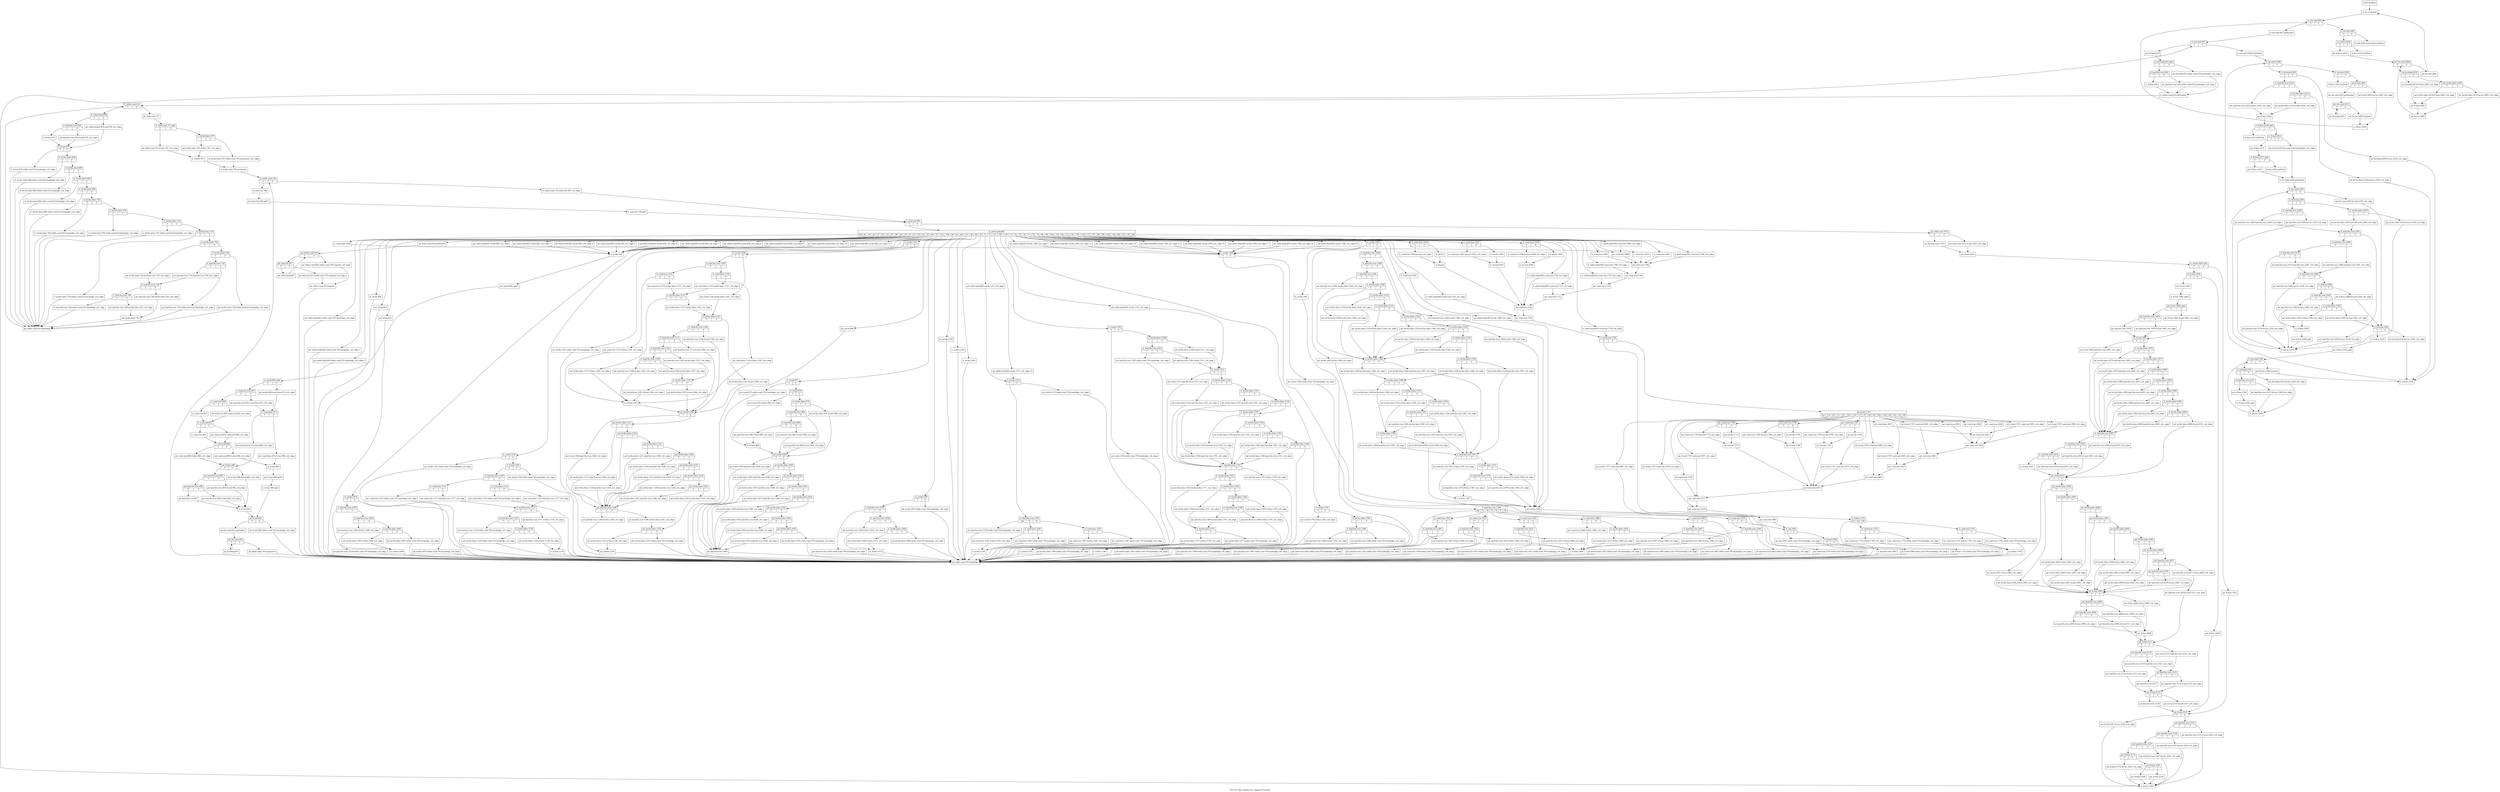digraph "CFG for 'find_reloads_try_swapped' function" {
	label="CFG for 'find_reloads_try_swapped' function";

	Node0xbc3f980 [shape=record,label="{newFuncRoot}"];
	Node0xbc3f980 -> Node0xbc43610;
	Node0xbc43480 [shape=record,label="{if.end.2560.loopexit34.exitStub}"];
	Node0xbc434d0 [shape=record,label="{if.else.2519.exitStub}"];
	Node0xbc43520 [shape=record,label="{if.then.2359.exitStub}"];
	Node0xbc43570 [shape=record,label="{if.then.2231.exitStub}"];
	Node0xbc435c0 [shape=record,label="{if.else.2242.exitStub}"];
	Node0xbc43610 [shape=record,label="{it_try_swapped}"];
	Node0xbc43610 -> Node0xbc43660;
	Node0xbc43660 [shape=record,label="{it_for.cond.603|{<s0>T|<s1>F}}"];
	Node0xbc43660:s0 -> Node0xbc43a70;
	Node0xbc43660:s1 -> Node0xbc436b0;
	Node0xbc436b0 [shape=record,label="{it_for.end.2447|{<s0>T|<s1>F}}"];
	Node0xbc436b0:s0 -> Node0xbc43700;
	Node0xbc436b0:s1 -> Node0xbc43480;
	Node0xbc43700 [shape=record,label="{it_if.then.2450|{<s0>T|<s1>F}}"];
	Node0xbc43700:s0 -> Node0xbc43750;
	Node0xbc43700:s1 -> Node0xbc434d0;
	Node0xbc43750 [shape=record,label="{pd_if.then.2453}"];
	Node0xbc43750 -> Node0xbc437a0;
	Node0xbc437a0 [shape=record,label="{pd_for.cond.2466|{<s0>T|<s1>F}}"];
	Node0xbc437a0:s0 -> Node0xbc43840;
	Node0xbc437a0:s1 -> Node0xbc437f0;
	Node0xbc437f0 [shape=record,label="{pd_for.end.2494}"];
	Node0xbc437f0 -> Node0xbc43610;
	Node0xbc43840 [shape=record,label="{pd_for.body.2470|{<s0>T|<s1>F}}"];
	Node0xbc43840:s0 -> Node0xbc43980;
	Node0xbc43840:s1 -> Node0xbc43890;
	Node0xbc43890 [shape=record,label="{pd_lor.lhs.false.2476|{<s0>T|<s1>F}}"];
	Node0xbc43890:s0 -> Node0xbc43930;
	Node0xbc43890:s1 -> Node0xbc438e0;
	Node0xbc438e0 [shape=record,label="{pd_lor.lhs.false.2476.for.inc.2492_crit_edge}"];
	Node0xbc438e0 -> Node0xbc43a20;
	Node0xbc43930 [shape=record,label="{pd_lor.lhs.false.2476.if.then.2483_crit_edge}"];
	Node0xbc43930 -> Node0xbc439d0;
	Node0xbc43980 [shape=record,label="{pd_for.body.2470.if.then.2483_crit_edge}"];
	Node0xbc43980 -> Node0xbc439d0;
	Node0xbc439d0 [shape=record,label="{pd_if.then.2483}"];
	Node0xbc439d0 -> Node0xbc43a20;
	Node0xbc43a20 [shape=record,label="{pd_for.inc.2492}"];
	Node0xbc43a20 -> Node0xbc437a0;
	Node0xbc43a70 [shape=record,label="{it_for.cond.607.preheader}"];
	Node0xbc43a70 -> Node0xbc43ac0;
	Node0xbc43ac0 [shape=record,label="{it_for.cond.607|{<s0>T|<s1>F}}"];
	Node0xbc43ac0:s0 -> Node0xbc44e70;
	Node0xbc43ac0:s1 -> Node0xbc43b10;
	Node0xbc43b10 [shape=record,label="{it_for.cond.2206.preheader}"];
	Node0xbc43b10 -> Node0xbc43b60;
	Node0xbc43b60 [shape=record,label="{it_for.cond.2206|{<s0>T|<s1>F}}"];
	Node0xbc43b60:s0 -> Node0xbc43e30;
	Node0xbc43b60:s1 -> Node0xbc43bb0;
	Node0xbc43bb0 [shape=record,label="{it_for.end.2356|{<s0>T|<s1>F}}"];
	Node0xbc43bb0:s0 -> Node0xbc43520;
	Node0xbc43bb0:s1 -> Node0xbc43c00;
	Node0xbc43c00 [shape=record,label="{pd_if.end.2405|{<s0>T|<s1>F}}"];
	Node0xbc43c00:s0 -> Node0xbc43ca0;
	Node0xbc43c00:s1 -> Node0xbc43c50;
	Node0xbc43c50 [shape=record,label="{pd_if.end.2405.for.inc.2445_crit_edge}"];
	Node0xbc43c50 -> Node0xbc43d90;
	Node0xbc43ca0 [shape=record,label="{pd_for.cond.2413.preheader}"];
	Node0xbc43ca0 -> Node0xbc43cf0;
	Node0xbc43cf0 [shape=record,label="{pd_for.cond.2413|{<s0>T|<s1>F}}"];
	Node0xbc43cf0:s0 -> Node0xbc43de0;
	Node0xbc43cf0:s1 -> Node0xbc43d40;
	Node0xbc43d40 [shape=record,label="{pd_for.inc.2445.loopexit}"];
	Node0xbc43d40 -> Node0xbc43d90;
	Node0xbc43d90 [shape=record,label="{it_for.inc.2445}"];
	Node0xbc43d90 -> Node0xbc43660;
	Node0xbc43de0 [shape=record,label="{pd_for.body.2416}"];
	Node0xbc43de0 -> Node0xbc43cf0;
	Node0xbc43e30 [shape=record,label="{it_for.body.2209|{<s0>T|<s1>F}}"];
	Node0xbc43e30:s0 -> Node0xbc43ed0;
	Node0xbc43e30:s1 -> Node0xbc43e80;
	Node0xbc43e80 [shape=record,label="{pd_for.body.2209.for.inc.2354_crit_edge}"];
	Node0xbc43e80 -> Node0xbc44a60;
	Node0xbc43ed0 [shape=record,label="{it_land.lhs.true.2214|{<s0>T|<s1>F}}"];
	Node0xbc43ed0:s0 -> Node0xbc44010;
	Node0xbc43ed0:s1 -> Node0xbc43f20;
	Node0xbc43f20 [shape=record,label="{it_lor.lhs.false.2219|{<s0>T|<s1>F}}"];
	Node0xbc43f20:s0 -> Node0xbc43fc0;
	Node0xbc43f20:s1 -> Node0xbc43f70;
	Node0xbc43f70 [shape=record,label="{pd_lor.lhs.false.2219.for.inc.2354_crit_edge}"];
	Node0xbc43f70 -> Node0xbc44a60;
	Node0xbc43fc0 [shape=record,label="{pd_lor.lhs.false.2219.if.then.2224_crit_edge}"];
	Node0xbc43fc0 -> Node0xbc44060;
	Node0xbc44010 [shape=record,label="{pd_land.lhs.true.2214.if.then.2224_crit_edge}"];
	Node0xbc44010 -> Node0xbc44060;
	Node0xbc44060 [shape=record,label="{pd_if.then.2224}"];
	Node0xbc44060 -> Node0xfbef9a0;
	Node0xfbef9a0 [shape=record,label="{it_if.then.2224.split|{<s0>T|<s1>F}}"];
	Node0xfbef9a0:s0 -> Node0xbc43570;
	Node0xfbef9a0:s1 -> Node0xbc440b0;
	Node0xbc440b0 [shape=record,label="{it_if.end.2232|{<s0>T|<s1>F}}"];
	Node0xbc440b0:s0 -> Node0xbc44150;
	Node0xbc440b0:s1 -> Node0xbc44100;
	Node0xbc44100 [shape=record,label="{pd_if.end.2232.for.cond.2245.preheader_crit_edge}"];
	Node0xbc44100 -> Node0xbc441f0;
	Node0xbc44150 [shape=record,label="{pd_if.then.2237}"];
	Node0xbc44150 -> Node0xfbef7b0;
	Node0xfbef7b0 [shape=record,label="{it_if.then.2237.split|{<s0>T|<s1>F}}"];
	Node0xfbef7b0:s0 -> Node0xbc441a0;
	Node0xfbef7b0:s1 -> Node0xbc435c0;
	Node0xbc441a0 [shape=record,label="{pd_if.then.2241}"];
	Node0xbc441a0 -> Node0xbc441f0;
	Node0xbc441f0 [shape=record,label="{it_for.cond.2245.preheader}"];
	Node0xbc441f0 -> Node0xbc44240;
	Node0xbc44240 [shape=record,label="{it_for.cond.2245|{<s0>T|<s1>F}}"];
	Node0xbc44240:s0 -> Node0xbc442e0;
	Node0xbc44240:s1 -> Node0xbc44290;
	Node0xbc44290 [shape=record,label="{pd_for.cond.2245.for.end.2320_crit_edge}"];
	Node0xbc44290 -> Node0xbc448d0;
	Node0xbc442e0 [shape=record,label="{it_for.body.2248|{<s0>T|<s1>F}}"];
	Node0xbc442e0:s0 -> Node0xbc44420;
	Node0xbc442e0:s1 -> Node0xbc44330;
	Node0xbc44330 [shape=record,label="{it_lor.lhs.false.2255|{<s0>T|<s1>F}}"];
	Node0xbc44330:s0 -> Node0xbc443d0;
	Node0xbc44330:s1 -> Node0xbc44380;
	Node0xbc44380 [shape=record,label="{pd_lor.lhs.false.2255.for.inc.2318_crit_edge}"];
	Node0xbc44380 -> Node0xbc44e20;
	Node0xbc443d0 [shape=record,label="{pd_lor.lhs.false.2255.land.lhs.true.2263_crit_edge}"];
	Node0xbc443d0 -> Node0xbc44510;
	Node0xbc44420 [shape=record,label="{it_land.lhs.true.2260|{<s0>T|<s1>F}}"];
	Node0xbc44420:s0 -> Node0xbc444c0;
	Node0xbc44420:s1 -> Node0xbc44470;
	Node0xbc44470 [shape=record,label="{pd_land.lhs.true.2260.for.inc.2318_crit_edge}"];
	Node0xbc44470 -> Node0xbc44e20;
	Node0xbc444c0 [shape=record,label="{pd_land.lhs.true.2260.land.lhs.true.2263_crit_edge}"];
	Node0xbc444c0 -> Node0xbc44510;
	Node0xbc44510 [shape=record,label="{it_land.lhs.true.2263|{<s0>T|<s1>F}}"];
	Node0xbc44510:s0 -> Node0xbc445b0;
	Node0xbc44510:s1 -> Node0xbc44560;
	Node0xbc44560 [shape=record,label="{pd_land.lhs.true.2263.for.inc.2318_crit_edge}"];
	Node0xbc44560 -> Node0xbc44e20;
	Node0xbc445b0 [shape=record,label="{it_land.lhs.true.2269|{<s0>T|<s1>F}}"];
	Node0xbc445b0:s0 -> Node0xbc44650;
	Node0xbc445b0:s1 -> Node0xbc44600;
	Node0xbc44600 [shape=record,label="{pd_land.lhs.true.2269.land.lhs.true.2281_crit_edge}"];
	Node0xbc44600 -> Node0xbc446f0;
	Node0xbc44650 [shape=record,label="{it_land.lhs.true.2274|{<s0>T|<s1>F}}"];
	Node0xbc44650:s0 -> Node0xbc44dd0;
	Node0xbc44650:s1 -> Node0xbc446a0;
	Node0xbc446a0 [shape=record,label="{pd_land.lhs.true.2274.land.lhs.true.2281_crit_edge}"];
	Node0xbc446a0 -> Node0xbc446f0;
	Node0xbc446f0 [shape=record,label="{it_land.lhs.true.2281|{<s0>T|<s1>F}}"];
	Node0xbc446f0:s0 -> Node0xbc44d80;
	Node0xbc446f0:s1 -> Node0xbc44740;
	Node0xbc44740 [shape=record,label="{it_if.then.2288|{<s0>T|<s1>F}}"];
	Node0xbc44740:s0 -> Node0xbc447e0;
	Node0xbc44740:s1 -> Node0xbc44790;
	Node0xbc44790 [shape=record,label="{pd_if.then.2288.for.end.2320_crit_edge}"];
	Node0xbc44790 -> Node0xbc448d0;
	Node0xbc447e0 [shape=record,label="{it_land.lhs.true.2295|{<s0>T|<s1>F}}"];
	Node0xbc447e0:s0 -> Node0xbc44ce0;
	Node0xbc447e0:s1 -> Node0xbc44830;
	Node0xbc44830 [shape=record,label="{it_lor.lhs.false.2302|{<s0>T|<s1>F}}"];
	Node0xbc44830:s0 -> Node0xbc44c90;
	Node0xbc44830:s1 -> Node0xbc44880;
	Node0xbc44880 [shape=record,label="{pd_lor.lhs.false.2302.for.end.2320_crit_edge}"];
	Node0xbc44880 -> Node0xbc448d0;
	Node0xbc448d0 [shape=record,label="{it_for.end.2320|{<s0>T|<s1>F}}"];
	Node0xbc448d0:s0 -> Node0xbc44970;
	Node0xbc448d0:s1 -> Node0xbc44920;
	Node0xbc44920 [shape=record,label="{pd_for.end.2320.for.inc.2354_crit_edge}"];
	Node0xbc44920 -> Node0xbc44a60;
	Node0xbc44970 [shape=record,label="{it_if.then.2323}"];
	Node0xbc44970 -> Node0xfbef150;
	Node0xfbef150 [shape=record,label="{pd_if.then.2323.split}"];
	Node0xfbef150 -> Node0xbc449c0;
	Node0xbc449c0 [shape=record,label="{it_for.cond.2329|{<s0>T|<s1>F}}"];
	Node0xbc449c0:s0 -> Node0xbc44ab0;
	Node0xbc449c0:s1 -> Node0xbc44a10;
	Node0xbc44a10 [shape=record,label="{pd_for.inc.2354.loopexit}"];
	Node0xbc44a10 -> Node0xbc44a60;
	Node0xbc44a60 [shape=record,label="{it_for.inc.2354}"];
	Node0xbc44a60 -> Node0xbc43b60;
	Node0xbc44ab0 [shape=record,label="{it_for.body.2332|{<s0>T|<s1>F}}"];
	Node0xbc44ab0:s0 -> Node0xbc44b50;
	Node0xbc44ab0:s1 -> Node0xbc44b00;
	Node0xbc44b00 [shape=record,label="{pd_for.body.2332.for.inc.2349_crit_edge}"];
	Node0xbc44b00 -> Node0xbc44c40;
	Node0xbc44b50 [shape=record,label="{it_land.lhs.true.2337|{<s0>T|<s1>F}}"];
	Node0xbc44b50:s0 -> Node0xbc44bf0;
	Node0xbc44b50:s1 -> Node0xbc44ba0;
	Node0xbc44ba0 [shape=record,label="{pd_land.lhs.true.2337.for.inc.2349_crit_edge}"];
	Node0xbc44ba0 -> Node0xbc44c40;
	Node0xbc44bf0 [shape=record,label="{pd_if.then.2342}"];
	Node0xbc44bf0 -> Node0xfbef1d0;
	Node0xfbef1d0 [shape=record,label="{it_if.then.2342.split}"];
	Node0xfbef1d0 -> Node0xbc44c40;
	Node0xbc44c40 [shape=record,label="{it_for.inc.2349}"];
	Node0xbc44c40 -> Node0xbc449c0;
	Node0xbc44c90 [shape=record,label="{pd_lor.lhs.false.2302.if.then.2309_crit_edge}"];
	Node0xbc44c90 -> Node0xbc44d30;
	Node0xbc44ce0 [shape=record,label="{pd_land.lhs.true.2295.if.then.2309_crit_edge}"];
	Node0xbc44ce0 -> Node0xbc44d30;
	Node0xbc44d30 [shape=record,label="{it_if.then.2309}"];
	Node0xbc44d30 -> Node0xfbef050;
	Node0xfbef050 [shape=record,label="{pd_if.then.2309.split}"];
	Node0xfbef050 -> Node0xbc44e20;
	Node0xbc44d80 [shape=record,label="{pd_land.lhs.true.2281.for.inc.2318_crit_edge}"];
	Node0xbc44d80 -> Node0xbc44e20;
	Node0xbc44dd0 [shape=record,label="{pd_land.lhs.true.2274.for.inc.2318_crit_edge}"];
	Node0xbc44dd0 -> Node0xbc44e20;
	Node0xbc44e20 [shape=record,label="{it_for.inc.2318}"];
	Node0xbc44e20 -> Node0xbc44240;
	Node0xbc44e70 [shape=record,label="{pd_for.body.610}"];
	Node0xbc44e70 -> Node0xfbef5b0;
	Node0xfbef5b0 [shape=record,label="{it_for.body.610.split|{<s0>T|<s1>F}}"];
	Node0xfbef5b0:s0 -> Node0xbc44f10;
	Node0xfbef5b0:s1 -> Node0xbc44ec0;
	Node0xbc44ec0 [shape=record,label="{pd_for.body.610.while.cond.633.preheader_crit_edge}"];
	Node0xbc44ec0 -> Node0xbc45000;
	Node0xbc44f10 [shape=record,label="{it_land.lhs.true.624|{<s0>T|<s1>F}}"];
	Node0xbc44f10:s0 -> Node0xbc44fb0;
	Node0xbc44f10:s1 -> Node0xbc44f60;
	Node0xbc44f60 [shape=record,label="{pd_land.lhs.true.624.while.cond.633.preheader_crit_edge}"];
	Node0xbc44f60 -> Node0xbc45000;
	Node0xbc44fb0 [shape=record,label="{it_if.then.628}"];
	Node0xbc44fb0 -> Node0xbc45000;
	Node0xbc45000 [shape=record,label="{it_while.cond.633.preheader}"];
	Node0xbc45000 -> Node0xbc45050;
	Node0xbc45050 [shape=record,label="{it_while.cond.633|{<s0>T|<s1>F}}"];
	Node0xbc45050:s0 -> Node0xbc4f2d0;
	Node0xbc45050:s1 -> Node0xbc450a0;
	Node0xbc450a0 [shape=record,label="{pd_while.end.771}"];
	Node0xbc450a0 -> Node0xfbef250;
	Node0xfbef250 [shape=record,label="{it_while.end.771.split|{<s0>T|<s1>F}}"];
	Node0xfbef250:s0 -> Node0xbc451e0;
	Node0xfbef250:s1 -> Node0xbc450f0;
	Node0xbc450f0 [shape=record,label="{it_lor.lhs.false.787|{<s0>T|<s1>F}}"];
	Node0xbc450f0:s0 -> Node0xbc45190;
	Node0xbc450f0:s1 -> Node0xbc45140;
	Node0xbc45140 [shape=record,label="{it_lor.lhs.false.787.while.cond.793.preheader_crit_edge}"];
	Node0xbc45140 -> Node0xbc45280;
	Node0xbc45190 [shape=record,label="{pd_lor.lhs.false.787.if.then.791_crit_edge}"];
	Node0xbc45190 -> Node0xbc45230;
	Node0xbc451e0 [shape=record,label="{pd_while.end.771.if.then.791_crit_edge}"];
	Node0xbc451e0 -> Node0xbc45230;
	Node0xbc45230 [shape=record,label="{it_if.then.791}"];
	Node0xbc45230 -> Node0xbc45280;
	Node0xbc45280 [shape=record,label="{it_while.cond.793.preheader}"];
	Node0xbc45280 -> Node0xbc452d0;
	Node0xbc452d0 [shape=record,label="{it_while.cond.793|{<s0>T|<s1>F}}"];
	Node0xbc452d0:s0 -> Node0xbc45370;
	Node0xbc452d0:s1 -> Node0xbc45320;
	Node0xbc45320 [shape=record,label="{it_while.cond.793.land.end.801_crit_edge}"];
	Node0xbc45320 -> Node0xbc453c0;
	Node0xbc45370 [shape=record,label="{it_land.rhs.796}"];
	Node0xbc45370 -> Node0xfbeff20;
	Node0xfbeff20 [shape=record,label="{pd_land.rhs.796.split1}"];
	Node0xfbeff20 -> Node0xfbefb20;
	Node0xfbefb20 [shape=record,label="{it_land.rhs.796.split}"];
	Node0xfbefb20 -> Node0xbc453c0;
	Node0xbc453c0 [shape=record,label="{it_land.end.801|{<s0>T|<s1>F}}"];
	Node0xbc453c0:s0 -> Node0xbc47030;
	Node0xbc453c0:s1 -> Node0xbc45410;
	Node0xbc45410 [shape=record,label="{pd_while.end.1915|{<s0>T|<s1>F}}"];
	Node0xbc45410:s0 -> Node0xbc454b0;
	Node0xbc45410:s1 -> Node0xbc45460;
	Node0xbc45460 [shape=record,label="{pd_while.end.1915.if.end.1925_crit_edge}"];
	Node0xbc45460 -> Node0xbc45500;
	Node0xbc454b0 [shape=record,label="{pd_land.lhs.true.1919}"];
	Node0xbc454b0 -> Node0xbc45500;
	Node0xbc45500 [shape=record,label="{pd_if.end.1925}"];
	Node0xbc45500 -> Node0xfbf0aa0;
	Node0xfbf0aa0 [shape=record,label="{it_if.end.1925.split|{<s0>T|<s1>F}}"];
	Node0xfbf0aa0:s0 -> Node0xbc455a0;
	Node0xfbf0aa0:s1 -> Node0xbc45550;
	Node0xbc45550 [shape=record,label="{pd_if.then.1932}"];
	Node0xbc45550 -> Node0xbc46bd0;
	Node0xbc455a0 [shape=record,label="{it_if.else.1935|{<s0>T|<s1>F}}"];
	Node0xbc455a0:s0 -> Node0xbc45640;
	Node0xbc455a0:s1 -> Node0xbc455f0;
	Node0xbc455f0 [shape=record,label="{pd_if.then.1939}"];
	Node0xbc455f0 -> Node0xbc46bd0;
	Node0xbc45640 [shape=record,label="{pd_if.else.1942}"];
	Node0xbc45640 -> Node0xfbedbe0;
	Node0xfbedbe0 [shape=record,label="{it_if.else.1942.split2}"];
	Node0xfbedbe0 -> Node0xfbf0720;
	Node0xfbf0720 [shape=record,label="{pd_if.else.1942.split|{<s0>T|<s1>F}}"];
	Node0xfbf0720:s0 -> Node0xbc456e0;
	Node0xfbf0720:s1 -> Node0xbc45690;
	Node0xbc45690 [shape=record,label="{pd_if.else.1942.if.end.1965_crit_edge}"];
	Node0xbc45690 -> Node0xbc457d0;
	Node0xbc456e0 [shape=record,label="{pd_land.lhs.true.1954|{<s0>T|<s1>F}}"];
	Node0xbc456e0:s0 -> Node0xbc45780;
	Node0xbc456e0:s1 -> Node0xbc45730;
	Node0xbc45730 [shape=record,label="{pd_land.lhs.true.1954.if.end.1965_crit_edge}"];
	Node0xbc45730 -> Node0xbc457d0;
	Node0xbc45780 [shape=record,label="{pd_land.lhs.true.1959}"];
	Node0xbc45780 -> Node0xbc457d0;
	Node0xbc457d0 [shape=record,label="{it_if.end.1965|{<s0>T|<s1>F}}"];
	Node0xbc457d0:s0 -> Node0xbc45cd0;
	Node0xbc457d0:s1 -> Node0xbc45820;
	Node0xbc45820 [shape=record,label="{it_lor.lhs.false.1970|{<s0>T|<s1>F}}"];
	Node0xbc45820:s0 -> Node0xbc45c80;
	Node0xbc45820:s1 -> Node0xbc45870;
	Node0xbc45870 [shape=record,label="{it_lor.lhs.false.1975|{<s0>T|<s1>F}}"];
	Node0xbc45870:s0 -> Node0xbc45c30;
	Node0xbc45870:s1 -> Node0xbc458c0;
	Node0xbc458c0 [shape=record,label="{it_lor.lhs.false.1980|{<s0>T|<s1>F}}"];
	Node0xbc458c0:s0 -> Node0xbc45be0;
	Node0xbc458c0:s1 -> Node0xbc45910;
	Node0xbc45910 [shape=record,label="{it_lor.lhs.false.1985|{<s0>T|<s1>F}}"];
	Node0xbc45910:s0 -> Node0xbc45b90;
	Node0xbc45910:s1 -> Node0xbc45960;
	Node0xbc45960 [shape=record,label="{it_lor.lhs.false.1990|{<s0>T|<s1>F}}"];
	Node0xbc45960:s0 -> Node0xbc45b40;
	Node0xbc45960:s1 -> Node0xbc459b0;
	Node0xbc459b0 [shape=record,label="{it_lor.lhs.false.1995|{<s0>T|<s1>F}}"];
	Node0xbc459b0:s0 -> Node0xbc45af0;
	Node0xbc459b0:s1 -> Node0xbc45a00;
	Node0xbc45a00 [shape=record,label="{it_lor.lhs.false.2000|{<s0>T|<s1>F}}"];
	Node0xbc45a00:s0 -> Node0xbc45aa0;
	Node0xbc45a00:s1 -> Node0xbc45a50;
	Node0xbc45a50 [shape=record,label="{pd_lor.lhs.false.2000.if.end.2031_crit_edge}"];
	Node0xbc45a50 -> Node0xbc45f50;
	Node0xbc45aa0 [shape=record,label="{pd_lor.lhs.false.2000.land.lhs.true.2005_crit_edge}"];
	Node0xbc45aa0 -> Node0xbc45d20;
	Node0xbc45af0 [shape=record,label="{pd_lor.lhs.false.1995.land.lhs.true.2005_crit_edge}"];
	Node0xbc45af0 -> Node0xbc45d20;
	Node0xbc45b40 [shape=record,label="{pd_lor.lhs.false.1990.land.lhs.true.2005_crit_edge}"];
	Node0xbc45b40 -> Node0xbc45d20;
	Node0xbc45b90 [shape=record,label="{pd_lor.lhs.false.1985.land.lhs.true.2005_crit_edge}"];
	Node0xbc45b90 -> Node0xbc45d20;
	Node0xbc45be0 [shape=record,label="{pd_lor.lhs.false.1980.land.lhs.true.2005_crit_edge}"];
	Node0xbc45be0 -> Node0xbc45d20;
	Node0xbc45c30 [shape=record,label="{pd_lor.lhs.false.1975.land.lhs.true.2005_crit_edge}"];
	Node0xbc45c30 -> Node0xbc45d20;
	Node0xbc45c80 [shape=record,label="{pd_lor.lhs.false.1970.land.lhs.true.2005_crit_edge}"];
	Node0xbc45c80 -> Node0xbc45d20;
	Node0xbc45cd0 [shape=record,label="{pd_if.end.1965.land.lhs.true.2005_crit_edge}"];
	Node0xbc45cd0 -> Node0xbc45d20;
	Node0xbc45d20 [shape=record,label="{it_land.lhs.true.2005|{<s0>T|<s1>F}}"];
	Node0xbc45d20:s0 -> Node0xbc45dc0;
	Node0xbc45d20:s1 -> Node0xbc45d70;
	Node0xbc45d70 [shape=record,label="{pd_land.lhs.true.2005.if.end.2031_crit_edge}"];
	Node0xbc45d70 -> Node0xbc45f50;
	Node0xbc45dc0 [shape=record,label="{it_land.lhs.true.2010|{<s0>T|<s1>F}}"];
	Node0xbc45dc0:s0 -> Node0xbc45e60;
	Node0xbc45dc0:s1 -> Node0xbc45e10;
	Node0xbc45e10 [shape=record,label="{pd_land.lhs.true.2010.if.end.2031_crit_edge}"];
	Node0xbc45e10 -> Node0xbc45f50;
	Node0xbc45e60 [shape=record,label="{it_land.lhs.true.2018|{<s0>T|<s1>F}}"];
	Node0xbc45e60:s0 -> Node0xbc45f00;
	Node0xbc45e60:s1 -> Node0xbc45eb0;
	Node0xbc45eb0 [shape=record,label="{pd_land.lhs.true.2018.if.end.2031_crit_edge}"];
	Node0xbc45eb0 -> Node0xbc45f50;
	Node0xbc45f00 [shape=record,label="{it_if.then.2023}"];
	Node0xbc45f00 -> Node0xbc45f50;
	Node0xbc45f50 [shape=record,label="{pd_if.end.2031|{<s0>T|<s1>F}}"];
	Node0xbc45f50:s0 -> Node0xbc46590;
	Node0xbc45f50:s1 -> Node0xbc45fa0;
	Node0xbc45fa0 [shape=record,label="{pd_lor.lhs.false.2036|{<s0>T|<s1>F}}"];
	Node0xbc45fa0:s0 -> Node0xbc46540;
	Node0xbc45fa0:s1 -> Node0xbc45ff0;
	Node0xbc45ff0 [shape=record,label="{pd_lor.lhs.false.2041|{<s0>T|<s1>F}}"];
	Node0xbc45ff0:s0 -> Node0xbc464f0;
	Node0xbc45ff0:s1 -> Node0xbc46040;
	Node0xbc46040 [shape=record,label="{pd_lor.lhs.false.2046|{<s0>T|<s1>F}}"];
	Node0xbc46040:s0 -> Node0xbc464a0;
	Node0xbc46040:s1 -> Node0xbc46090;
	Node0xbc46090 [shape=record,label="{pd_lor.lhs.false.2051|{<s0>T|<s1>F}}"];
	Node0xbc46090:s0 -> Node0xbc46450;
	Node0xbc46090:s1 -> Node0xbc460e0;
	Node0xbc460e0 [shape=record,label="{pd_lor.lhs.false.2056|{<s0>T|<s1>F}}"];
	Node0xbc460e0:s0 -> Node0xbc46400;
	Node0xbc460e0:s1 -> Node0xbc46130;
	Node0xbc46130 [shape=record,label="{pd_lor.lhs.false.2061|{<s0>T|<s1>F}}"];
	Node0xbc46130:s0 -> Node0xbc463b0;
	Node0xbc46130:s1 -> Node0xbc46180;
	Node0xbc46180 [shape=record,label="{pd_lor.lhs.false.2066|{<s0>T|<s1>F}}"];
	Node0xbc46180:s0 -> Node0xbc46360;
	Node0xbc46180:s1 -> Node0xbc461d0;
	Node0xbc461d0 [shape=record,label="{pd_land.lhs.true.2071|{<s0>T|<s1>F}}"];
	Node0xbc461d0:s0 -> Node0xbc46270;
	Node0xbc461d0:s1 -> Node0xbc46220;
	Node0xbc46220 [shape=record,label="{pd_land.lhs.true.2071.if.else.2083_crit_edge}"];
	Node0xbc46220 -> Node0xbc465e0;
	Node0xbc46270 [shape=record,label="{pd_land.lhs.true.2076|{<s0>T|<s1>F}}"];
	Node0xbc46270:s0 -> Node0xbc46310;
	Node0xbc46270:s1 -> Node0xbc462c0;
	Node0xbc462c0 [shape=record,label="{pd_land.lhs.true.2076.if.else.2083_crit_edge}"];
	Node0xbc462c0 -> Node0xbc465e0;
	Node0xbc46310 [shape=record,label="{pd_land.lhs.true.2076.if.end.2111_crit_edge}"];
	Node0xbc46310 -> Node0xbc46860;
	Node0xbc46360 [shape=record,label="{pd_lor.lhs.false.2066.if.else.2083_crit_edge}"];
	Node0xbc46360 -> Node0xbc465e0;
	Node0xbc463b0 [shape=record,label="{pd_lor.lhs.false.2061.if.else.2083_crit_edge}"];
	Node0xbc463b0 -> Node0xbc465e0;
	Node0xbc46400 [shape=record,label="{pd_lor.lhs.false.2056.if.else.2083_crit_edge}"];
	Node0xbc46400 -> Node0xbc465e0;
	Node0xbc46450 [shape=record,label="{pd_lor.lhs.false.2051.if.else.2083_crit_edge}"];
	Node0xbc46450 -> Node0xbc465e0;
	Node0xbc464a0 [shape=record,label="{pd_lor.lhs.false.2046.if.else.2083_crit_edge}"];
	Node0xbc464a0 -> Node0xbc465e0;
	Node0xbc464f0 [shape=record,label="{pd_lor.lhs.false.2041.if.else.2083_crit_edge}"];
	Node0xbc464f0 -> Node0xbc465e0;
	Node0xbc46540 [shape=record,label="{pd_lor.lhs.false.2036.if.else.2083_crit_edge}"];
	Node0xbc46540 -> Node0xbc465e0;
	Node0xbc46590 [shape=record,label="{pd_if.end.2031.if.else.2083_crit_edge}"];
	Node0xbc46590 -> Node0xbc465e0;
	Node0xbc465e0 [shape=record,label="{pd_if.else.2083|{<s0>T|<s1>F}}"];
	Node0xbc465e0:s0 -> Node0xbc46680;
	Node0xbc465e0:s1 -> Node0xbc46630;
	Node0xbc46630 [shape=record,label="{pd_if.else.2083.if.else.2099_crit_edge}"];
	Node0xbc46630 -> Node0xbc46810;
	Node0xbc46680 [shape=record,label="{pd_land.lhs.true.2088|{<s0>T|<s1>F}}"];
	Node0xbc46680:s0 -> Node0xbc46720;
	Node0xbc46680:s1 -> Node0xbc466d0;
	Node0xbc466d0 [shape=record,label="{pd_land.lhs.true.2088.if.else.2099_crit_edge}"];
	Node0xbc466d0 -> Node0xbc46810;
	Node0xbc46720 [shape=record,label="{pd_land.lhs.true.2095|{<s0>T|<s1>F}}"];
	Node0xbc46720:s0 -> Node0xbc467c0;
	Node0xbc46720:s1 -> Node0xbc46770;
	Node0xbc46770 [shape=record,label="{pd_land.lhs.true.2095.if.end.2111_crit_edge}"];
	Node0xbc46770 -> Node0xbc46860;
	Node0xbc467c0 [shape=record,label="{pd_land.lhs.true.2095.if.else.2099_crit_edge}"];
	Node0xbc467c0 -> Node0xbc46810;
	Node0xbc46810 [shape=record,label="{pd_if.else.2099}"];
	Node0xbc46810 -> Node0xbc46860;
	Node0xbc46860 [shape=record,label="{pd_if.end.2111|{<s0>T|<s1>F}}"];
	Node0xbc46860:s0 -> Node0xbc46900;
	Node0xbc46860:s1 -> Node0xbc468b0;
	Node0xbc468b0 [shape=record,label="{pd_if.end.2111.land.lhs.true.2122_crit_edge}"];
	Node0xbc468b0 -> Node0xbc469a0;
	Node0xbc46900 [shape=record,label="{pd_land.lhs.true.2116|{<s0>T|<s1>F}}"];
	Node0xbc46900:s0 -> Node0xbc46a90;
	Node0xbc46900:s1 -> Node0xbc46950;
	Node0xbc46950 [shape=record,label="{pd_land.lhs.true.2116.land.lhs.true.2122_crit_edge}"];
	Node0xbc46950 -> Node0xbc469a0;
	Node0xbc469a0 [shape=record,label="{pd_land.lhs.true.2122|{<s0>T|<s1>F}}"];
	Node0xbc469a0:s0 -> Node0xbc46a40;
	Node0xbc469a0:s1 -> Node0xbc469f0;
	Node0xbc469f0 [shape=record,label="{pd_land.lhs.true.2122.if.end.2133_crit_edge}"];
	Node0xbc469f0 -> Node0xbc46ae0;
	Node0xbc46a40 [shape=record,label="{pd_land.lhs.true.2127}"];
	Node0xbc46a40 -> Node0xbc46ae0;
	Node0xbc46a90 [shape=record,label="{pd_land.lhs.true.2116.if.end.2133_crit_edge}"];
	Node0xbc46a90 -> Node0xbc46ae0;
	Node0xbc46ae0 [shape=record,label="{pd_if.end.2133|{<s0>T|<s1>F}}"];
	Node0xbc46ae0:s0 -> Node0xbc46b80;
	Node0xbc46ae0:s1 -> Node0xbc46b30;
	Node0xbc46b30 [shape=record,label="{pd_if.end.2133.if.end.2147_crit_edge}"];
	Node0xbc46b30 -> Node0xbc46bd0;
	Node0xbc46b80 [shape=record,label="{pd_land.lhs.true.2138}"];
	Node0xbc46b80 -> Node0xbc46bd0;
	Node0xbc46bd0 [shape=record,label="{pd_if.end.2147|{<s0>T|<s1>F}}"];
	Node0xbc46bd0:s0 -> Node0xbc46f90;
	Node0xbc46bd0:s1 -> Node0xbc46c20;
	Node0xbc46c20 [shape=record,label="{pd_land.lhs.true.2151|{<s0>T|<s1>F}}"];
	Node0xbc46c20:s0 -> Node0xbc46cc0;
	Node0xbc46c20:s1 -> Node0xbc46c70;
	Node0xbc46c70 [shape=record,label="{pd_land.lhs.true.2151.for.inc.2203_crit_edge}"];
	Node0xbc46c70 -> Node0xbc46fe0;
	Node0xbc46cc0 [shape=record,label="{pd_land.lhs.true.2156|{<s0>T|<s1>F}}"];
	Node0xbc46cc0:s0 -> Node0xbc46d60;
	Node0xbc46cc0:s1 -> Node0xbc46d10;
	Node0xbc46d10 [shape=record,label="{pd_land.lhs.true.2156.for.inc.2203_crit_edge}"];
	Node0xbc46d10 -> Node0xbc46fe0;
	Node0xbc46d60 [shape=record,label="{pd_land.lhs.true.2167|{<s0>T|<s1>F}}"];
	Node0xbc46d60:s0 -> Node0xbc46e00;
	Node0xbc46d60:s1 -> Node0xbc46db0;
	Node0xbc46db0 [shape=record,label="{pd_land.lhs.true.2167.for.inc.2203_crit_edge}"];
	Node0xbc46db0 -> Node0xbc46fe0;
	Node0xbc46e00 [shape=record,label="{pd_if.then.2174|{<s0>T|<s1>F}}"];
	Node0xbc46e00:s0 -> Node0xbc46f40;
	Node0xbc46e00:s1 -> Node0xbc46e50;
	Node0xbc46e50 [shape=record,label="{pd_if.then.2181|{<s0>T|<s1>F}}"];
	Node0xbc46e50:s0 -> Node0xbc46ef0;
	Node0xbc46e50:s1 -> Node0xbc46ea0;
	Node0xbc46ea0 [shape=record,label="{pd_if.else.2193}"];
	Node0xbc46ea0 -> Node0xbc46fe0;
	Node0xbc46ef0 [shape=record,label="{pd_if.then.2188}"];
	Node0xbc46ef0 -> Node0xbc46fe0;
	Node0xbc46f40 [shape=record,label="{pd_if.then.2174.for.inc.2203_crit_edge}"];
	Node0xbc46f40 -> Node0xbc46fe0;
	Node0xbc46f90 [shape=record,label="{pd_if.end.2147.for.inc.2203_crit_edge}"];
	Node0xbc46f90 -> Node0xbc46fe0;
	Node0xbc46fe0 [shape=record,label="{it_for.inc.2203}"];
	Node0xbc46fe0 -> Node0xbc43ac0;
	Node0xbc47030 [shape=record,label="{it_while.body.803|{<s0>def|<s1>61|<s2>43|<s3>42|<s4>37|<s5>63|<s6>33|<s7>35|<s8>48|<s9>49|<s10>50|<s11>51|<s12>52|<s13>53|<s14>54|<s15>55|<s16>56|<s17>57|<s18>112|<s19>109|<s20>60|<s21>62|<s22>86|<s23>111|<s24>38|<s25>69|<s26>70|<s27>71|<s28>72|<s29>115|<s30>105|<s31>110|<s32>73|<s33>74|<s34>75|<s35>76|<s36>77|<s37>78|<s38>79|<s39>80|<s40>88|<s41>103|<s42>114|<s43>82|<s44>113|<s45>81|<s46>102|<s47>116|<s48>117|<s49>97|<s50>98|<s51>99|<s52>100|<s53>120|<s54>89|<s55>121|<s56>65|<s57>68}}"];
	Node0xbc47030:s0 -> Node0xbc4e010;
	Node0xbc47030:s1 -> Node0xbc4dfc0;
	Node0xbc47030:s2 -> Node0xbc4df70;
	Node0xbc47030:s3 -> Node0xbc4df20;
	Node0xbc47030:s4 -> Node0xbc4ded0;
	Node0xbc47030:s5 -> Node0xbc4de80;
	Node0xbc47030:s6 -> Node0xbc4de30;
	Node0xbc47030:s7 -> Node0xbc4dc00;
	Node0xbc47030:s8 -> Node0xbc4d200;
	Node0xbc47030:s9 -> Node0xbc4d1b0;
	Node0xbc47030:s10 -> Node0xbc4d160;
	Node0xbc47030:s11 -> Node0xbc4d110;
	Node0xbc47030:s12 -> Node0xbc4d0c0;
	Node0xbc47030:s13 -> Node0xbc4d070;
	Node0xbc47030:s14 -> Node0xbc4d020;
	Node0xbc47030:s15 -> Node0xbc4cfd0;
	Node0xbc47030:s16 -> Node0xbc4cf80;
	Node0xbc47030:s17 -> Node0xbc4cf30;
	Node0xbc47030:s18 -> Node0xbc4cee0;
	Node0xbc47030:s19 -> Node0xbc4c580;
	Node0xbc47030:s20 -> Node0xbc4c260;
	Node0xbc47030:s21 -> Node0xbc4bf40;
	Node0xbc47030:s22 -> Node0xbc4b950;
	Node0xbc47030:s23 -> Node0xbc4a8c0;
	Node0xbc47030:s24 -> Node0xbc4a870;
	Node0xbc47030:s25 -> Node0xbc4a820;
	Node0xbc47030:s26 -> Node0xbc4a7d0;
	Node0xbc47030:s27 -> Node0xbc4a410;
	Node0xbc47030:s28 -> Node0xbc4a3c0;
	Node0xbc47030:s29 -> Node0xbc49790;
	Node0xbc47030:s30 -> Node0xbc49740;
	Node0xbc47030:s31 -> Node0xbc494c0;
	Node0xbc47030:s32 -> Node0xbc48980;
	Node0xbc47030:s33 -> Node0xbc48930;
	Node0xbc47030:s34 -> Node0xbc488e0;
	Node0xbc47030:s35 -> Node0xbc48890;
	Node0xbc47030:s36 -> Node0xbc48840;
	Node0xbc47030:s37 -> Node0xbc487f0;
	Node0xbc47030:s38 -> Node0xbc487a0;
	Node0xbc47030:s39 -> Node0xbc48750;
	Node0xbc47030:s40 -> Node0xbc48700;
	Node0xbc47030:s41 -> Node0xbc47850;
	Node0xbc47030:s42 -> Node0xbc47800;
	Node0xbc47030:s43 -> Node0xbc477b0;
	Node0xbc47030:s44 -> Node0xbc47760;
	Node0xbc47030:s45 -> Node0xbc47710;
	Node0xbc47030:s46 -> Node0xbc475d0;
	Node0xbc47030:s47 -> Node0xbc47490;
	Node0xbc47030:s48 -> Node0xbc47350;
	Node0xbc47030:s49 -> Node0xbc47300;
	Node0xbc47030:s50 -> Node0xbc472b0;
	Node0xbc47030:s51 -> Node0xbc47260;
	Node0xbc47030:s52 -> Node0xbc47210;
	Node0xbc47030:s53 -> Node0xbc471c0;
	Node0xbc47030:s54 -> Node0xbc47170;
	Node0xbc47030:s55 -> Node0xbc47120;
	Node0xbc47030:s56 -> Node0xbc470d0;
	Node0xbc47030:s57 -> Node0xbc47080;
	Node0xbc47080 [shape=record,label="{it_while.body.803.cond.end.1698_crit_edge}"];
	Node0xbc47080 -> Node0xbc4e060;
	Node0xbc470d0 [shape=record,label="{it_while.body.803.cond.end.1706_crit_edge}"];
	Node0xbc470d0 -> Node0xbc4e0b0;
	Node0xbc47120 [shape=record,label="{it_cond.true.1681}"];
	Node0xbc47120 -> Node0xbc4e0b0;
	Node0xbc47170 [shape=record,label="{it_cond.true.1673}"];
	Node0xbc47170 -> Node0xbc4e0b0;
	Node0xbc471c0 [shape=record,label="{it_cond.true.1665}"];
	Node0xbc471c0 -> Node0xbc4e0b0;
	Node0xbc47210 [shape=record,label="{it_while.body.803.cond.end.1708_crit_edge}"];
	Node0xbc47210 -> Node0xbc4e100;
	Node0xbc47260 [shape=record,label="{it_while.body.803.cond.end.1710_crit_edge}"];
	Node0xbc47260 -> Node0xbc4e150;
	Node0xbc472b0 [shape=record,label="{it_while.body.803.cond.end.1712_crit_edge}"];
	Node0xbc472b0 -> Node0xbc4e1a0;
	Node0xbc47300 [shape=record,label="{it_while.body.803.cond.end.1720_crit_edge}"];
	Node0xbc47300 -> Node0xbc4e1f0;
	Node0xbc47350 [shape=record,label="{it_cond.true.1638|{<s0>T|<s1>F}}"];
	Node0xbc47350:s0 -> Node0xbc473f0;
	Node0xbc47350:s1 -> Node0xbc473a0;
	Node0xbc473a0 [shape=record,label="{it_lor.rhs.1641}"];
	Node0xbc473a0 -> Node0xbc47440;
	Node0xbc473f0 [shape=record,label="{it_cond.true.1638.lor.end.1644_crit_edge}"];
	Node0xbc473f0 -> Node0xbc47440;
	Node0xbc47440 [shape=record,label="{it_lor.end.1644}"];
	Node0xbc47440 -> Node0xbc4e1f0;
	Node0xbc47490 [shape=record,label="{it_cond.true.1627|{<s0>T|<s1>F}}"];
	Node0xbc47490:s0 -> Node0xbc47530;
	Node0xbc47490:s1 -> Node0xbc474e0;
	Node0xbc474e0 [shape=record,label="{it_lor.rhs.1630}"];
	Node0xbc474e0 -> Node0xbc47580;
	Node0xbc47530 [shape=record,label="{it_cond.true.1627.lor.end.1633_crit_edge}"];
	Node0xbc47530 -> Node0xbc47580;
	Node0xbc47580 [shape=record,label="{it_lor.end.1633}"];
	Node0xbc47580 -> Node0xbc4e1f0;
	Node0xbc475d0 [shape=record,label="{it_cond.true.1618|{<s0>T|<s1>F}}"];
	Node0xbc475d0:s0 -> Node0xbc47670;
	Node0xbc475d0:s1 -> Node0xbc47620;
	Node0xbc47620 [shape=record,label="{it_lor.rhs}"];
	Node0xbc47620 -> Node0xbc476c0;
	Node0xbc47670 [shape=record,label="{it_cond.true.1618.lor.end_crit_edge}"];
	Node0xbc47670 -> Node0xbc476c0;
	Node0xbc476c0 [shape=record,label="{it_lor.end}"];
	Node0xbc476c0 -> Node0xbc4e1f0;
	Node0xbc47710 [shape=record,label="{it_while.body.803.cond.end.1724_crit_edge}"];
	Node0xbc47710 -> Node0xbc4e240;
	Node0xbc47760 [shape=record,label="{it_cond.true.1607}"];
	Node0xbc47760 -> Node0xbc4e240;
	Node0xbc477b0 [shape=record,label="{it_while.body.803.cond.end.1728_crit_edge}"];
	Node0xbc477b0 -> Node0xbc4e290;
	Node0xbc47800 [shape=record,label="{pd_while.body.803.sw.bb.1589_crit_edge}"];
	Node0xbc47800 -> Node0xbc486b0;
	Node0xbc47850 [shape=record,label="{it_sw.bb.1492|{<s0>T|<s1>F}}"];
	Node0xbc47850:s0 -> Node0xbc48660;
	Node0xbc47850:s1 -> Node0xbc478a0;
	Node0xbc478a0 [shape=record,label="{it_land.lhs.true.1494|{<s0>T|<s1>F}}"];
	Node0xbc478a0:s0 -> Node0xbc47940;
	Node0xbc478a0:s1 -> Node0xbc478f0;
	Node0xbc478f0 [shape=record,label="{pd_land.lhs.true.1494.sw.bb.1589_crit_edge}"];
	Node0xbc478f0 -> Node0xbc486b0;
	Node0xbc47940 [shape=record,label="{it_land.lhs.true.1499|{<s0>T|<s1>F}}"];
	Node0xbc47940:s0 -> Node0xbc479e0;
	Node0xbc47940:s1 -> Node0xbc47990;
	Node0xbc47990 [shape=record,label="{pd_land.lhs.true.1499.sw.bb.1589_crit_edge}"];
	Node0xbc47990 -> Node0xbc486b0;
	Node0xbc479e0 [shape=record,label="{it_land.lhs.true.1504|{<s0>T|<s1>F}}"];
	Node0xbc479e0:s0 -> Node0xbc47ee0;
	Node0xbc479e0:s1 -> Node0xbc47a30;
	Node0xbc47a30 [shape=record,label="{it_lor.lhs.false.1509|{<s0>T|<s1>F}}"];
	Node0xbc47a30:s0 -> Node0xbc47e90;
	Node0xbc47a30:s1 -> Node0xbc47a80;
	Node0xbc47a80 [shape=record,label="{it_lor.lhs.false.1514|{<s0>T|<s1>F}}"];
	Node0xbc47a80:s0 -> Node0xbc47e40;
	Node0xbc47a80:s1 -> Node0xbc47ad0;
	Node0xbc47ad0 [shape=record,label="{it_lor.lhs.false.1519|{<s0>T|<s1>F}}"];
	Node0xbc47ad0:s0 -> Node0xbc47df0;
	Node0xbc47ad0:s1 -> Node0xbc47b20;
	Node0xbc47b20 [shape=record,label="{it_lor.lhs.false.1524|{<s0>T|<s1>F}}"];
	Node0xbc47b20:s0 -> Node0xbc47da0;
	Node0xbc47b20:s1 -> Node0xbc47b70;
	Node0xbc47b70 [shape=record,label="{it_lor.lhs.false.1529|{<s0>T|<s1>F}}"];
	Node0xbc47b70:s0 -> Node0xbc47d50;
	Node0xbc47b70:s1 -> Node0xbc47bc0;
	Node0xbc47bc0 [shape=record,label="{it_lor.lhs.false.1534|{<s0>T|<s1>F}}"];
	Node0xbc47bc0:s0 -> Node0xbc47d00;
	Node0xbc47bc0:s1 -> Node0xbc47c10;
	Node0xbc47c10 [shape=record,label="{it_lor.lhs.false.1539|{<s0>T|<s1>F}}"];
	Node0xbc47c10:s0 -> Node0xbc47cb0;
	Node0xbc47c10:s1 -> Node0xbc47c60;
	Node0xbc47c60 [shape=record,label="{pd_lor.lhs.false.1539.land.lhs.true.1567_crit_edge}"];
	Node0xbc47c60 -> Node0xbc483e0;
	Node0xbc47cb0 [shape=record,label="{pd_lor.lhs.false.1539.lor.lhs.false.1546_crit_edge}"];
	Node0xbc47cb0 -> Node0xbc48020;
	Node0xbc47d00 [shape=record,label="{pd_lor.lhs.false.1534.lor.lhs.false.1544_crit_edge}"];
	Node0xbc47d00 -> Node0xbc47f30;
	Node0xbc47d50 [shape=record,label="{pd_lor.lhs.false.1529.lor.lhs.false.1544_crit_edge}"];
	Node0xbc47d50 -> Node0xbc47f30;
	Node0xbc47da0 [shape=record,label="{pd_lor.lhs.false.1524.lor.lhs.false.1544_crit_edge}"];
	Node0xbc47da0 -> Node0xbc47f30;
	Node0xbc47df0 [shape=record,label="{pd_lor.lhs.false.1519.lor.lhs.false.1544_crit_edge}"];
	Node0xbc47df0 -> Node0xbc47f30;
	Node0xbc47e40 [shape=record,label="{pd_lor.lhs.false.1514.lor.lhs.false.1544_crit_edge}"];
	Node0xbc47e40 -> Node0xbc47f30;
	Node0xbc47e90 [shape=record,label="{pd_lor.lhs.false.1509.lor.lhs.false.1544_crit_edge}"];
	Node0xbc47e90 -> Node0xbc47f30;
	Node0xbc47ee0 [shape=record,label="{pd_land.lhs.true.1504.lor.lhs.false.1544_crit_edge}"];
	Node0xbc47ee0 -> Node0xbc47f30;
	Node0xbc47f30 [shape=record,label="{it_lor.lhs.false.1544|{<s0>T|<s1>F}}"];
	Node0xbc47f30:s0 -> Node0xbc47fd0;
	Node0xbc47f30:s1 -> Node0xbc47f80;
	Node0xbc47f80 [shape=record,label="{pd_lor.lhs.false.1544.land.lhs.true.1567_crit_edge}"];
	Node0xbc47f80 -> Node0xbc483e0;
	Node0xbc47fd0 [shape=record,label="{pd_lor.lhs.false.1544.lor.lhs.false.1546_crit_edge}"];
	Node0xbc47fd0 -> Node0xbc48020;
	Node0xbc48020 [shape=record,label="{it_lor.lhs.false.1546|{<s0>T|<s1>F}}"];
	Node0xbc48020:s0 -> Node0xbc482a0;
	Node0xbc48020:s1 -> Node0xbc48070;
	Node0xbc48070 [shape=record,label="{it_lor.lhs.false.1551|{<s0>T|<s1>F}}"];
	Node0xbc48070:s0 -> Node0xbc48250;
	Node0xbc48070:s1 -> Node0xbc480c0;
	Node0xbc480c0 [shape=record,label="{it_lor.lhs.false.1556|{<s0>T|<s1>F}}"];
	Node0xbc480c0:s0 -> Node0xbc48160;
	Node0xbc480c0:s1 -> Node0xbc48110;
	Node0xbc48110 [shape=record,label="{pd_lor.lhs.false.1556.land.lhs.true.1567_crit_edge}"];
	Node0xbc48110 -> Node0xbc483e0;
	Node0xbc48160 [shape=record,label="{it_land.lhs.true.1561|{<s0>T|<s1>F}}"];
	Node0xbc48160:s0 -> Node0xbc48200;
	Node0xbc48160:s1 -> Node0xbc481b0;
	Node0xbc481b0 [shape=record,label="{pd_land.lhs.true.1561.land.lhs.true.1567_crit_edge}"];
	Node0xbc481b0 -> Node0xbc483e0;
	Node0xbc48200 [shape=record,label="{pd_land.lhs.true.1561.lor.lhs.false.1564_crit_edge}"];
	Node0xbc48200 -> Node0xbc482f0;
	Node0xbc48250 [shape=record,label="{pd_lor.lhs.false.1551.lor.lhs.false.1564_crit_edge}"];
	Node0xbc48250 -> Node0xbc482f0;
	Node0xbc482a0 [shape=record,label="{pd_lor.lhs.false.1546.lor.lhs.false.1564_crit_edge}"];
	Node0xbc482a0 -> Node0xbc482f0;
	Node0xbc482f0 [shape=record,label="{it_lor.lhs.false.1564|{<s0>T|<s1>F}}"];
	Node0xbc482f0:s0 -> Node0xbc48390;
	Node0xbc482f0:s1 -> Node0xbc48340;
	Node0xbc48340 [shape=record,label="{pd_lor.lhs.false.1564.sw.bb.1589_crit_edge}"];
	Node0xbc48340 -> Node0xbc486b0;
	Node0xbc48390 [shape=record,label="{pd_lor.lhs.false.1564.land.lhs.true.1567_crit_edge}"];
	Node0xbc48390 -> Node0xbc483e0;
	Node0xbc483e0 [shape=record,label="{it_land.lhs.true.1567|{<s0>T|<s1>F}}"];
	Node0xbc483e0:s0 -> Node0xbc485c0;
	Node0xbc483e0:s1 -> Node0xbc48430;
	Node0xbc48430 [shape=record,label="{it_lor.lhs.false.1572|{<s0>T|<s1>F}}"];
	Node0xbc48430:s0 -> Node0xbc484d0;
	Node0xbc48430:s1 -> Node0xbc48480;
	Node0xbc48480 [shape=record,label="{pd_lor.lhs.false.1572.sw.bb.1589_crit_edge}"];
	Node0xbc48480 -> Node0xbc486b0;
	Node0xbc484d0 [shape=record,label="{it_land.lhs.true.1578|{<s0>T|<s1>F}}"];
	Node0xbc484d0:s0 -> Node0xbc48570;
	Node0xbc484d0:s1 -> Node0xbc48520;
	Node0xbc48520 [shape=record,label="{pd_land.lhs.true.1578.sw.bb.1589_crit_edge}"];
	Node0xbc48520 -> Node0xbc486b0;
	Node0xbc48570 [shape=record,label="{pd_land.lhs.true.1578.if.then.1587_crit_edge}"];
	Node0xbc48570 -> Node0xbc48610;
	Node0xbc485c0 [shape=record,label="{pd_land.lhs.true.1567.if.then.1587_crit_edge}"];
	Node0xbc485c0 -> Node0xbc48610;
	Node0xbc48610 [shape=record,label="{it_if.then.1587}"];
	Node0xbc48610 -> Node0xbc486b0;
	Node0xbc48660 [shape=record,label="{pd_sw.bb.1492.sw.bb.1589_crit_edge}"];
	Node0xbc48660 -> Node0xbc486b0;
	Node0xbc486b0 [shape=record,label="{pd_sw.bb.1589}"];
	Node0xbc486b0 -> Node0xbc4ee20;
	Node0xbc48700 [shape=record,label="{it_sw.bb.1491}"];
	Node0xbc48700 -> Node0xbc4f280;
	Node0xbc48750 [shape=record,label="{pd_while.body.803.sw.bb.1394_crit_edge.19}"];
	Node0xbc48750 -> Node0xbc489d0;
	Node0xbc487a0 [shape=record,label="{pd_while.body.803.sw.bb.1394_crit_edge.18}"];
	Node0xbc487a0 -> Node0xbc489d0;
	Node0xbc487f0 [shape=record,label="{pd_while.body.803.sw.bb.1394_crit_edge.17}"];
	Node0xbc487f0 -> Node0xbc489d0;
	Node0xbc48840 [shape=record,label="{pd_while.body.803.sw.bb.1394_crit_edge.16}"];
	Node0xbc48840 -> Node0xbc489d0;
	Node0xbc48890 [shape=record,label="{pd_while.body.803.sw.bb.1394_crit_edge.15}"];
	Node0xbc48890 -> Node0xbc489d0;
	Node0xbc488e0 [shape=record,label="{pd_while.body.803.sw.bb.1394_crit_edge.14}"];
	Node0xbc488e0 -> Node0xbc489d0;
	Node0xbc48930 [shape=record,label="{pd_while.body.803.sw.bb.1394_crit_edge.13}"];
	Node0xbc48930 -> Node0xbc489d0;
	Node0xbc48980 [shape=record,label="{pd_while.body.803.sw.bb.1394_crit_edge}"];
	Node0xbc48980 -> Node0xbc489d0;
	Node0xbc489d0 [shape=record,label="{it_sw.bb.1394|{<s0>T|<s1>F}}"];
	Node0xbc489d0:s0 -> Node0xbc48a70;
	Node0xbc489d0:s1 -> Node0xbc48a20;
	Node0xbc48a20 [shape=record,label="{pd_sw.bb.1394.while.cond.793.backedge_crit_edge}"];
	Node0xbc48a20 -> Node0xbc4f280;
	Node0xbc48a70 [shape=record,label="{it_land.lhs.true.1399|{<s0>def|<s1>73|<s2>74|<s3>75|<s4>76|<s5>77|<s6>78}}"];
	Node0xbc48a70:s0 -> Node0xbc49470;
	Node0xbc48a70:s1 -> Node0xbc49290;
	Node0xbc48a70:s2 -> Node0xbc49100;
	Node0xbc48a70:s3 -> Node0xbc48f70;
	Node0xbc48a70:s4 -> Node0xbc48de0;
	Node0xbc48a70:s5 -> Node0xbc48c50;
	Node0xbc48a70:s6 -> Node0xbc48ac0;
	Node0xbc48ac0 [shape=record,label="{it_cond.true.1476|{<s0>T|<s1>F}}"];
	Node0xbc48ac0:s0 -> Node0xbc48b60;
	Node0xbc48ac0:s1 -> Node0xbc48b10;
	Node0xbc48b10 [shape=record,label="{pd_cond.true.1476.while.cond.793.backedge_crit_edge}"];
	Node0xbc48b10 -> Node0xbc4f280;
	Node0xbc48b60 [shape=record,label="{it_land.lhs.true.1482|{<s0>T|<s1>F}}"];
	Node0xbc48b60:s0 -> Node0xbc48c00;
	Node0xbc48b60:s1 -> Node0xbc48bb0;
	Node0xbc48bb0 [shape=record,label="{pd_land.lhs.true.1482.while.cond.793.backedge_crit_edge}"];
	Node0xbc48bb0 -> Node0xbc4f280;
	Node0xbc48c00 [shape=record,label="{pd_land.lhs.true.1482.if.then.1489_crit_edge}"];
	Node0xbc48c00 -> Node0xbc49420;
	Node0xbc48c50 [shape=record,label="{it_cond.true.1461|{<s0>T|<s1>F}}"];
	Node0xbc48c50:s0 -> Node0xbc48cf0;
	Node0xbc48c50:s1 -> Node0xbc48ca0;
	Node0xbc48ca0 [shape=record,label="{pd_cond.true.1461.while.cond.793.backedge_crit_edge}"];
	Node0xbc48ca0 -> Node0xbc4f280;
	Node0xbc48cf0 [shape=record,label="{it_land.lhs.true.1467|{<s0>T|<s1>F}}"];
	Node0xbc48cf0:s0 -> Node0xbc48d90;
	Node0xbc48cf0:s1 -> Node0xbc48d40;
	Node0xbc48d40 [shape=record,label="{pd_land.lhs.true.1467.while.cond.793.backedge_crit_edge}"];
	Node0xbc48d40 -> Node0xbc4f280;
	Node0xbc48d90 [shape=record,label="{pd_land.lhs.true.1467.if.then.1489_crit_edge}"];
	Node0xbc48d90 -> Node0xbc49420;
	Node0xbc48de0 [shape=record,label="{it_cond.true.1446|{<s0>T|<s1>F}}"];
	Node0xbc48de0:s0 -> Node0xbc48f20;
	Node0xbc48de0:s1 -> Node0xbc48e30;
	Node0xbc48e30 [shape=record,label="{it_lor.lhs.false.1452|{<s0>T|<s1>F}}"];
	Node0xbc48e30:s0 -> Node0xbc48ed0;
	Node0xbc48e30:s1 -> Node0xbc48e80;
	Node0xbc48e80 [shape=record,label="{pd_lor.lhs.false.1452.while.cond.793.backedge_crit_edge}"];
	Node0xbc48e80 -> Node0xbc4f280;
	Node0xbc48ed0 [shape=record,label="{pd_lor.lhs.false.1452.if.then.1489_crit_edge}"];
	Node0xbc48ed0 -> Node0xbc49420;
	Node0xbc48f20 [shape=record,label="{pd_cond.true.1446.if.then.1489_crit_edge}"];
	Node0xbc48f20 -> Node0xbc49420;
	Node0xbc48f70 [shape=record,label="{it_cond.true.1431|{<s0>T|<s1>F}}"];
	Node0xbc48f70:s0 -> Node0xbc49010;
	Node0xbc48f70:s1 -> Node0xbc48fc0;
	Node0xbc48fc0 [shape=record,label="{pd_cond.true.1431.while.cond.793.backedge_crit_edge}"];
	Node0xbc48fc0 -> Node0xbc4f280;
	Node0xbc49010 [shape=record,label="{it_land.lhs.true.1437|{<s0>T|<s1>F}}"];
	Node0xbc49010:s0 -> Node0xbc490b0;
	Node0xbc49010:s1 -> Node0xbc49060;
	Node0xbc49060 [shape=record,label="{pd_land.lhs.true.1437.while.cond.793.backedge_crit_edge}"];
	Node0xbc49060 -> Node0xbc4f280;
	Node0xbc490b0 [shape=record,label="{pd_land.lhs.true.1437.if.then.1489_crit_edge}"];
	Node0xbc490b0 -> Node0xbc49420;
	Node0xbc49100 [shape=record,label="{it_cond.true.1416|{<s0>T|<s1>F}}"];
	Node0xbc49100:s0 -> Node0xbc491a0;
	Node0xbc49100:s1 -> Node0xbc49150;
	Node0xbc49150 [shape=record,label="{pd_cond.true.1416.while.cond.793.backedge_crit_edge}"];
	Node0xbc49150 -> Node0xbc4f280;
	Node0xbc491a0 [shape=record,label="{it_land.lhs.true.1422|{<s0>T|<s1>F}}"];
	Node0xbc491a0:s0 -> Node0xbc49240;
	Node0xbc491a0:s1 -> Node0xbc491f0;
	Node0xbc491f0 [shape=record,label="{pd_land.lhs.true.1422.while.cond.793.backedge_crit_edge}"];
	Node0xbc491f0 -> Node0xbc4f280;
	Node0xbc49240 [shape=record,label="{pd_land.lhs.true.1422.if.then.1489_crit_edge}"];
	Node0xbc49240 -> Node0xbc49420;
	Node0xbc49290 [shape=record,label="{it_cond.true.1402|{<s0>T|<s1>F}}"];
	Node0xbc49290:s0 -> Node0xbc49330;
	Node0xbc49290:s1 -> Node0xbc492e0;
	Node0xbc492e0 [shape=record,label="{pd_cond.true.1402.while.cond.793.backedge_crit_edge}"];
	Node0xbc492e0 -> Node0xbc4f280;
	Node0xbc49330 [shape=record,label="{it_land.lhs.true.1407|{<s0>T|<s1>F}}"];
	Node0xbc49330:s0 -> Node0xbc493d0;
	Node0xbc49330:s1 -> Node0xbc49380;
	Node0xbc49380 [shape=record,label="{pd_land.lhs.true.1407.while.cond.793.backedge_crit_edge}"];
	Node0xbc49380 -> Node0xbc4f280;
	Node0xbc493d0 [shape=record,label="{pd_land.lhs.true.1407.if.then.1489_crit_edge}"];
	Node0xbc493d0 -> Node0xbc49420;
	Node0xbc49420 [shape=record,label="{it_if.then.1489}"];
	Node0xbc49420 -> Node0xbc4f280;
	Node0xbc49470 [shape=record,label="{pd_land.lhs.true.1399.while.cond.793.backedge_crit_edge}"];
	Node0xbc49470 -> Node0xbc4f280;
	Node0xbc494c0 [shape=record,label="{it_sw.bb.1376|{<s0>T|<s1>F}}"];
	Node0xbc494c0:s0 -> Node0xbc496a0;
	Node0xbc494c0:s1 -> Node0xbc49510;
	Node0xbc49510 [shape=record,label="{it_lor.lhs.false.1381|{<s0>T|<s1>F}}"];
	Node0xbc49510:s0 -> Node0xbc495b0;
	Node0xbc49510:s1 -> Node0xbc49560;
	Node0xbc49560 [shape=record,label="{pd_lor.lhs.false.1381.while.cond.793.backedge_crit_edge}"];
	Node0xbc49560 -> Node0xbc4f280;
	Node0xbc495b0 [shape=record,label="{it_land.lhs.true.1386|{<s0>T|<s1>F}}"];
	Node0xbc495b0:s0 -> Node0xbc49650;
	Node0xbc495b0:s1 -> Node0xbc49600;
	Node0xbc49600 [shape=record,label="{pd_land.lhs.true.1386.while.cond.793.backedge_crit_edge}"];
	Node0xbc49600 -> Node0xbc4f280;
	Node0xbc49650 [shape=record,label="{pd_land.lhs.true.1386.if.then.1392_crit_edge}"];
	Node0xbc49650 -> Node0xbc496f0;
	Node0xbc496a0 [shape=record,label="{pd_sw.bb.1376.if.then.1392_crit_edge}"];
	Node0xbc496a0 -> Node0xbc496f0;
	Node0xbc496f0 [shape=record,label="{it_if.then.1392}"];
	Node0xbc496f0 -> Node0xbc4f280;
	Node0xbc49740 [shape=record,label="{pd_while.body.803.sw.bb.1311_crit_edge}"];
	Node0xbc49740 -> Node0xbc49920;
	Node0xbc49790 [shape=record,label="{it_sw.bb.1293|{<s0>T|<s1>F}}"];
	Node0xbc49790:s0 -> Node0xbc4a370;
	Node0xbc49790:s1 -> Node0xbc497e0;
	Node0xbc497e0 [shape=record,label="{it_lor.lhs.false.1298|{<s0>T|<s1>F}}"];
	Node0xbc497e0:s0 -> Node0xbc49880;
	Node0xbc497e0:s1 -> Node0xbc49830;
	Node0xbc49830 [shape=record,label="{pd_lor.lhs.false.1298.sw.bb.1311_crit_edge}"];
	Node0xbc49830 -> Node0xbc49920;
	Node0xbc49880 [shape=record,label="{it_land.lhs.true.1303|{<s0>T|<s1>F}}"];
	Node0xbc49880:s0 -> Node0xbc4a320;
	Node0xbc49880:s1 -> Node0xbc498d0;
	Node0xbc498d0 [shape=record,label="{pd_land.lhs.true.1303.sw.bb.1311_crit_edge}"];
	Node0xbc498d0 -> Node0xbc49920;
	Node0xbc49920 [shape=record,label="{it_sw.bb.1311|{<s0>T|<s1>F}}"];
	Node0xbc49920:s0 -> Node0xbc49e20;
	Node0xbc49920:s1 -> Node0xbc49970;
	Node0xbc49970 [shape=record,label="{it_lor.lhs.false.1316|{<s0>T|<s1>F}}"];
	Node0xbc49970:s0 -> Node0xbc49dd0;
	Node0xbc49970:s1 -> Node0xbc499c0;
	Node0xbc499c0 [shape=record,label="{it_lor.lhs.false.1321|{<s0>T|<s1>F}}"];
	Node0xbc499c0:s0 -> Node0xbc49d80;
	Node0xbc499c0:s1 -> Node0xbc49a10;
	Node0xbc49a10 [shape=record,label="{it_lor.lhs.false.1326|{<s0>T|<s1>F}}"];
	Node0xbc49a10:s0 -> Node0xbc49d30;
	Node0xbc49a10:s1 -> Node0xbc49a60;
	Node0xbc49a60 [shape=record,label="{it_lor.lhs.false.1331|{<s0>T|<s1>F}}"];
	Node0xbc49a60:s0 -> Node0xbc49ce0;
	Node0xbc49a60:s1 -> Node0xbc49ab0;
	Node0xbc49ab0 [shape=record,label="{it_lor.lhs.false.1336|{<s0>T|<s1>F}}"];
	Node0xbc49ab0:s0 -> Node0xbc49c90;
	Node0xbc49ab0:s1 -> Node0xbc49b00;
	Node0xbc49b00 [shape=record,label="{it_lor.lhs.false.1341|{<s0>T|<s1>F}}"];
	Node0xbc49b00:s0 -> Node0xbc49c40;
	Node0xbc49b00:s1 -> Node0xbc49b50;
	Node0xbc49b50 [shape=record,label="{it_lor.lhs.false.1346|{<s0>T|<s1>F}}"];
	Node0xbc49b50:s0 -> Node0xbc49bf0;
	Node0xbc49b50:s1 -> Node0xbc49ba0;
	Node0xbc49ba0 [shape=record,label="{pd_lor.lhs.false.1346.while.cond.793.backedge_crit_edge}"];
	Node0xbc49ba0 -> Node0xbc4f280;
	Node0xbc49bf0 [shape=record,label="{pd_lor.lhs.false.1346.land.lhs.true.1351_crit_edge}"];
	Node0xbc49bf0 -> Node0xbc49e70;
	Node0xbc49c40 [shape=record,label="{pd_lor.lhs.false.1341.land.lhs.true.1351_crit_edge}"];
	Node0xbc49c40 -> Node0xbc49e70;
	Node0xbc49c90 [shape=record,label="{pd_lor.lhs.false.1336.land.lhs.true.1351_crit_edge}"];
	Node0xbc49c90 -> Node0xbc49e70;
	Node0xbc49ce0 [shape=record,label="{pd_lor.lhs.false.1331.land.lhs.true.1351_crit_edge}"];
	Node0xbc49ce0 -> Node0xbc49e70;
	Node0xbc49d30 [shape=record,label="{pd_lor.lhs.false.1326.land.lhs.true.1351_crit_edge}"];
	Node0xbc49d30 -> Node0xbc49e70;
	Node0xbc49d80 [shape=record,label="{pd_lor.lhs.false.1321.land.lhs.true.1351_crit_edge}"];
	Node0xbc49d80 -> Node0xbc49e70;
	Node0xbc49dd0 [shape=record,label="{pd_lor.lhs.false.1316.land.lhs.true.1351_crit_edge}"];
	Node0xbc49dd0 -> Node0xbc49e70;
	Node0xbc49e20 [shape=record,label="{pd_sw.bb.1311.land.lhs.true.1351_crit_edge}"];
	Node0xbc49e20 -> Node0xbc49e70;
	Node0xbc49e70 [shape=record,label="{it_land.lhs.true.1351|{<s0>T|<s1>F}}"];
	Node0xbc49e70:s0 -> Node0xbc49f10;
	Node0xbc49e70:s1 -> Node0xbc49ec0;
	Node0xbc49ec0 [shape=record,label="{pd_land.lhs.true.1351.if.then.1374_crit_edge}"];
	Node0xbc49ec0 -> Node0xbc4a2d0;
	Node0xbc49f10 [shape=record,label="{it_lor.lhs.false.1353|{<s0>T|<s1>F}}"];
	Node0xbc49f10:s0 -> Node0xbc4a190;
	Node0xbc49f10:s1 -> Node0xbc49f60;
	Node0xbc49f60 [shape=record,label="{it_lor.lhs.false.1358|{<s0>T|<s1>F}}"];
	Node0xbc49f60:s0 -> Node0xbc4a140;
	Node0xbc49f60:s1 -> Node0xbc49fb0;
	Node0xbc49fb0 [shape=record,label="{it_lor.lhs.false.1363|{<s0>T|<s1>F}}"];
	Node0xbc49fb0:s0 -> Node0xbc4a050;
	Node0xbc49fb0:s1 -> Node0xbc4a000;
	Node0xbc4a000 [shape=record,label="{pd_lor.lhs.false.1363.if.then.1374_crit_edge}"];
	Node0xbc4a000 -> Node0xbc4a2d0;
	Node0xbc4a050 [shape=record,label="{it_land.lhs.true.1368|{<s0>T|<s1>F}}"];
	Node0xbc4a050:s0 -> Node0xbc4a0f0;
	Node0xbc4a050:s1 -> Node0xbc4a0a0;
	Node0xbc4a0a0 [shape=record,label="{pd_land.lhs.true.1368.if.then.1374_crit_edge}"];
	Node0xbc4a0a0 -> Node0xbc4a2d0;
	Node0xbc4a0f0 [shape=record,label="{pd_land.lhs.true.1368.lor.lhs.false.1371_crit_edge}"];
	Node0xbc4a0f0 -> Node0xbc4a1e0;
	Node0xbc4a140 [shape=record,label="{pd_lor.lhs.false.1358.lor.lhs.false.1371_crit_edge}"];
	Node0xbc4a140 -> Node0xbc4a1e0;
	Node0xbc4a190 [shape=record,label="{pd_lor.lhs.false.1353.lor.lhs.false.1371_crit_edge}"];
	Node0xbc4a190 -> Node0xbc4a1e0;
	Node0xbc4a1e0 [shape=record,label="{it_lor.lhs.false.1371|{<s0>T|<s1>F}}"];
	Node0xbc4a1e0:s0 -> Node0xbc4a280;
	Node0xbc4a1e0:s1 -> Node0xbc4a230;
	Node0xbc4a230 [shape=record,label="{pd_lor.lhs.false.1371.while.cond.793.backedge_crit_edge}"];
	Node0xbc4a230 -> Node0xbc4f280;
	Node0xbc4a280 [shape=record,label="{pd_lor.lhs.false.1371.if.then.1374_crit_edge}"];
	Node0xbc4a280 -> Node0xbc4a2d0;
	Node0xbc4a2d0 [shape=record,label="{it_if.then.1374}"];
	Node0xbc4a2d0 -> Node0xbc4f280;
	Node0xbc4a320 [shape=record,label="{pd_land.lhs.true.1303.while.cond.793.backedge_crit_edge}"];
	Node0xbc4a320 -> Node0xbc4f280;
	Node0xbc4a370 [shape=record,label="{pd_sw.bb.1293.while.cond.793.backedge_crit_edge}"];
	Node0xbc4a370 -> Node0xbc4f280;
	Node0xbc4a3c0 [shape=record,label="{pd_while.body.803.sw.bb.1273_crit_edge.12}"];
	Node0xbc4a3c0 -> Node0xbc4a460;
	Node0xbc4a410 [shape=record,label="{pd_while.body.803.sw.bb.1273_crit_edge}"];
	Node0xbc4a410 -> Node0xbc4a460;
	Node0xbc4a460 [shape=record,label="{it_sw.bb.1273|{<s0>T|<s1>F}}"];
	Node0xbc4a460:s0 -> Node0xbc4a500;
	Node0xbc4a460:s1 -> Node0xbc4a4b0;
	Node0xbc4a4b0 [shape=record,label="{pd_sw.bb.1273.while.cond.793.backedge_crit_edge}"];
	Node0xbc4a4b0 -> Node0xbc4f280;
	Node0xbc4a500 [shape=record,label="{it_land.lhs.true.1278|{<s0>def|<s1>71|<s2>72}}"];
	Node0xbc4a500:s0 -> Node0xbc4a780;
	Node0xbc4a500:s1 -> Node0xbc4a640;
	Node0xbc4a500:s2 -> Node0xbc4a550;
	Node0xbc4a550 [shape=record,label="{it_cond.true.1287|{<s0>T|<s1>F}}"];
	Node0xbc4a550:s0 -> Node0xbc4a5f0;
	Node0xbc4a550:s1 -> Node0xbc4a5a0;
	Node0xbc4a5a0 [shape=record,label="{pd_cond.true.1287.while.cond.793.backedge_crit_edge}"];
	Node0xbc4a5a0 -> Node0xbc4f280;
	Node0xbc4a5f0 [shape=record,label="{pd_cond.true.1287.if.then.1291_crit_edge}"];
	Node0xbc4a5f0 -> Node0xbc4a730;
	Node0xbc4a640 [shape=record,label="{it_cond.true.1281|{<s0>T|<s1>F}}"];
	Node0xbc4a640:s0 -> Node0xbc4a6e0;
	Node0xbc4a640:s1 -> Node0xbc4a690;
	Node0xbc4a690 [shape=record,label="{pd_cond.true.1281.while.cond.793.backedge_crit_edge}"];
	Node0xbc4a690 -> Node0xbc4f280;
	Node0xbc4a6e0 [shape=record,label="{pd_cond.true.1281.if.then.1291_crit_edge}"];
	Node0xbc4a6e0 -> Node0xbc4a730;
	Node0xbc4a730 [shape=record,label="{it_if.then.1291}"];
	Node0xbc4a730 -> Node0xbc4f280;
	Node0xbc4a780 [shape=record,label="{pd_land.lhs.true.1278.while.cond.793.backedge_crit_edge}"];
	Node0xbc4a780 -> Node0xbc4f280;
	Node0xbc4a7d0 [shape=record,label="{it_sw.bb.1266}"];
	Node0xbc4a7d0 -> Node0xbc4f280;
	Node0xbc4a820 [shape=record,label="{it_sw.bb.1259}"];
	Node0xbc4a820 -> Node0xbc4f280;
	Node0xbc4a870 [shape=record,label="{pd_sw.bb.1258}"];
	Node0xbc4a870 -> Node0xbc4f280;
	Node0xbc4a8c0 [shape=record,label="{it_sw.bb.1141|{<s0>T|<s1>F}}"];
	Node0xbc4a8c0:s0 -> Node0xbc4b900;
	Node0xbc4a8c0:s1 -> Node0xbc4a910;
	Node0xbc4a910 [shape=record,label="{it_if.end.1144|{<s0>T|<s1>F}}"];
	Node0xbc4a910:s0 -> Node0xbc4a9b0;
	Node0xbc4a910:s1 -> Node0xbc4a960;
	Node0xbc4a960 [shape=record,label="{pd_if.end.1144.lor.lhs.false.1161_crit_edge}"];
	Node0xbc4a960 -> Node0xbc4ac30;
	Node0xbc4a9b0 [shape=record,label="{it_land.lhs.true.1149|{<s0>T|<s1>F}}"];
	Node0xbc4a9b0:s0 -> Node0xbc4aaf0;
	Node0xbc4a9b0:s1 -> Node0xbc4aa00;
	Node0xbc4aa00 [shape=record,label="{it_cond.false.1154|{<s0>T|<s1>F}}"];
	Node0xbc4aa00:s0 -> Node0xbc4aaa0;
	Node0xbc4aa00:s1 -> Node0xbc4aa50;
	Node0xbc4aa50 [shape=record,label="{pd_cond.false.1154.lor.lhs.false.1157_crit_edge}"];
	Node0xbc4aa50 -> Node0xbc4ab90;
	Node0xbc4aaa0 [shape=record,label="{pd_cond.false.1154.if.then.1205_crit_edge}"];
	Node0xbc4aaa0 -> Node0xbc4b130;
	Node0xbc4aaf0 [shape=record,label="{it_cond.true.1151|{<s0>T|<s1>F}}"];
	Node0xbc4aaf0:s0 -> Node0xbc4b0e0;
	Node0xbc4aaf0:s1 -> Node0xbc4ab40;
	Node0xbc4ab40 [shape=record,label="{pd_cond.true.1151.lor.lhs.false.1157_crit_edge}"];
	Node0xbc4ab40 -> Node0xbc4ab90;
	Node0xbc4ab90 [shape=record,label="{it_lor.lhs.false.1157|{<s0>T|<s1>F}}"];
	Node0xbc4ab90:s0 -> Node0xbc4b090;
	Node0xbc4ab90:s1 -> Node0xbc4abe0;
	Node0xbc4abe0 [shape=record,label="{pd_lor.lhs.false.1157.lor.lhs.false.1161_crit_edge}"];
	Node0xbc4abe0 -> Node0xbc4ac30;
	Node0xbc4ac30 [shape=record,label="{it_lor.lhs.false.1161|{<s0>T|<s1>F}}"];
	Node0xbc4ac30:s0 -> Node0xbc4acd0;
	Node0xbc4ac30:s1 -> Node0xbc4ac80;
	Node0xbc4ac80 [shape=record,label="{pd_lor.lhs.false.1161.if.end.1206_crit_edge}"];
	Node0xbc4ac80 -> Node0xbc4b180;
	Node0xbc4acd0 [shape=record,label="{it_land.lhs.true.1166|{<s0>T|<s1>F}}"];
	Node0xbc4acd0:s0 -> Node0xbc4ad70;
	Node0xbc4acd0:s1 -> Node0xbc4ad20;
	Node0xbc4ad20 [shape=record,label="{pd_land.lhs.true.1166.if.end.1206_crit_edge}"];
	Node0xbc4ad20 -> Node0xbc4b180;
	Node0xbc4ad70 [shape=record,label="{it_land.lhs.true.1172|{<s0>T|<s1>F}}"];
	Node0xbc4ad70:s0 -> Node0xbc4ae10;
	Node0xbc4ad70:s1 -> Node0xbc4adc0;
	Node0xbc4adc0 [shape=record,label="{pd_land.lhs.true.1172.if.end.1206_crit_edge}"];
	Node0xbc4adc0 -> Node0xbc4b180;
	Node0xbc4ae10 [shape=record,label="{it_land.lhs.true.1181|{<s0>T|<s1>F}}"];
	Node0xbc4ae10:s0 -> Node0xbc4aeb0;
	Node0xbc4ae10:s1 -> Node0xbc4ae60;
	Node0xbc4ae60 [shape=record,label="{pd_land.lhs.true.1181.lor.lhs.false.1197_crit_edge}"];
	Node0xbc4ae60 -> Node0xbc4af50;
	Node0xbc4aeb0 [shape=record,label="{it_land.lhs.true.1189|{<s0>T|<s1>F}}"];
	Node0xbc4aeb0:s0 -> Node0xbc4b040;
	Node0xbc4aeb0:s1 -> Node0xbc4af00;
	Node0xbc4af00 [shape=record,label="{pd_land.lhs.true.1189.lor.lhs.false.1197_crit_edge}"];
	Node0xbc4af00 -> Node0xbc4af50;
	Node0xbc4af50 [shape=record,label="{it_lor.lhs.false.1197|{<s0>T|<s1>F}}"];
	Node0xbc4af50:s0 -> Node0xbc4aff0;
	Node0xbc4af50:s1 -> Node0xbc4afa0;
	Node0xbc4afa0 [shape=record,label="{pd_lor.lhs.false.1197.if.end.1206_crit_edge}"];
	Node0xbc4afa0 -> Node0xbc4b180;
	Node0xbc4aff0 [shape=record,label="{pd_lor.lhs.false.1197.if.then.1205_crit_edge}"];
	Node0xbc4aff0 -> Node0xbc4b130;
	Node0xbc4b040 [shape=record,label="{pd_land.lhs.true.1189.if.then.1205_crit_edge}"];
	Node0xbc4b040 -> Node0xbc4b130;
	Node0xbc4b090 [shape=record,label="{pd_lor.lhs.false.1157.if.then.1205_crit_edge}"];
	Node0xbc4b090 -> Node0xbc4b130;
	Node0xbc4b0e0 [shape=record,label="{pd_cond.true.1151.if.then.1205_crit_edge}"];
	Node0xbc4b0e0 -> Node0xbc4b130;
	Node0xbc4b130 [shape=record,label="{it_if.then.1205}"];
	Node0xbc4b130 -> Node0xbc4b180;
	Node0xbc4b180 [shape=record,label="{pd_if.end.1206|{<s0>T|<s1>F}}"];
	Node0xbc4b180:s0 -> Node0xbc4b680;
	Node0xbc4b180:s1 -> Node0xbc4b1d0;
	Node0xbc4b1d0 [shape=record,label="{pd_lor.lhs.false.1211|{<s0>T|<s1>F}}"];
	Node0xbc4b1d0:s0 -> Node0xbc4b630;
	Node0xbc4b1d0:s1 -> Node0xbc4b220;
	Node0xbc4b220 [shape=record,label="{pd_lor.lhs.false.1216|{<s0>T|<s1>F}}"];
	Node0xbc4b220:s0 -> Node0xbc4b5e0;
	Node0xbc4b220:s1 -> Node0xbc4b270;
	Node0xbc4b270 [shape=record,label="{pd_lor.lhs.false.1221|{<s0>T|<s1>F}}"];
	Node0xbc4b270:s0 -> Node0xbc4b590;
	Node0xbc4b270:s1 -> Node0xbc4b2c0;
	Node0xbc4b2c0 [shape=record,label="{pd_lor.lhs.false.1226|{<s0>T|<s1>F}}"];
	Node0xbc4b2c0:s0 -> Node0xbc4b540;
	Node0xbc4b2c0:s1 -> Node0xbc4b310;
	Node0xbc4b310 [shape=record,label="{pd_lor.lhs.false.1231|{<s0>T|<s1>F}}"];
	Node0xbc4b310:s0 -> Node0xbc4b4f0;
	Node0xbc4b310:s1 -> Node0xbc4b360;
	Node0xbc4b360 [shape=record,label="{pd_lor.lhs.false.1236|{<s0>T|<s1>F}}"];
	Node0xbc4b360:s0 -> Node0xbc4b4a0;
	Node0xbc4b360:s1 -> Node0xbc4b3b0;
	Node0xbc4b3b0 [shape=record,label="{pd_lor.lhs.false.1241|{<s0>T|<s1>F}}"];
	Node0xbc4b3b0:s0 -> Node0xbc4b450;
	Node0xbc4b3b0:s1 -> Node0xbc4b400;
	Node0xbc4b400 [shape=record,label="{pd_lor.lhs.false.1241.lor.lhs.false.1251_crit_edge}"];
	Node0xbc4b400 -> Node0xbc4b770;
	Node0xbc4b450 [shape=record,label="{pd_lor.lhs.false.1241.land.lhs.true.1246_crit_edge}"];
	Node0xbc4b450 -> Node0xbc4b6d0;
	Node0xbc4b4a0 [shape=record,label="{pd_lor.lhs.false.1236.land.lhs.true.1246_crit_edge}"];
	Node0xbc4b4a0 -> Node0xbc4b6d0;
	Node0xbc4b4f0 [shape=record,label="{pd_lor.lhs.false.1231.land.lhs.true.1246_crit_edge}"];
	Node0xbc4b4f0 -> Node0xbc4b6d0;
	Node0xbc4b540 [shape=record,label="{pd_lor.lhs.false.1226.land.lhs.true.1246_crit_edge}"];
	Node0xbc4b540 -> Node0xbc4b6d0;
	Node0xbc4b590 [shape=record,label="{pd_lor.lhs.false.1221.land.lhs.true.1246_crit_edge}"];
	Node0xbc4b590 -> Node0xbc4b6d0;
	Node0xbc4b5e0 [shape=record,label="{pd_lor.lhs.false.1216.land.lhs.true.1246_crit_edge}"];
	Node0xbc4b5e0 -> Node0xbc4b6d0;
	Node0xbc4b630 [shape=record,label="{pd_lor.lhs.false.1211.land.lhs.true.1246_crit_edge}"];
	Node0xbc4b630 -> Node0xbc4b6d0;
	Node0xbc4b680 [shape=record,label="{pd_if.end.1206.land.lhs.true.1246_crit_edge}"];
	Node0xbc4b680 -> Node0xbc4b6d0;
	Node0xbc4b6d0 [shape=record,label="{pd_land.lhs.true.1246|{<s0>T|<s1>F}}"];
	Node0xbc4b6d0:s0 -> Node0xbc4b860;
	Node0xbc4b6d0:s1 -> Node0xbc4b720;
	Node0xbc4b720 [shape=record,label="{pd_land.lhs.true.1246.lor.lhs.false.1251_crit_edge}"];
	Node0xbc4b720 -> Node0xbc4b770;
	Node0xbc4b770 [shape=record,label="{pd_lor.lhs.false.1251|{<s0>T|<s1>F}}"];
	Node0xbc4b770:s0 -> Node0xbc4b810;
	Node0xbc4b770:s1 -> Node0xbc4b7c0;
	Node0xbc4b7c0 [shape=record,label="{pd_lor.lhs.false.1251.while.cond.793.backedge_crit_edge}"];
	Node0xbc4b7c0 -> Node0xbc4f280;
	Node0xbc4b810 [shape=record,label="{pd_lor.lhs.false.1251.if.then.1256_crit_edge}"];
	Node0xbc4b810 -> Node0xbc4b8b0;
	Node0xbc4b860 [shape=record,label="{pd_land.lhs.true.1246.if.then.1256_crit_edge}"];
	Node0xbc4b860 -> Node0xbc4b8b0;
	Node0xbc4b8b0 [shape=record,label="{pd_if.then.1256}"];
	Node0xbc4b8b0 -> Node0xbc4f280;
	Node0xbc4b900 [shape=record,label="{pd_sw.bb.1141.while.cond.793.backedge_crit_edge}"];
	Node0xbc4b900 -> Node0xbc4f280;
	Node0xbc4b950 [shape=record,label="{it_sw.bb.1101|{<s0>T|<s1>F}}"];
	Node0xbc4b950:s0 -> Node0xbc4bef0;
	Node0xbc4b950:s1 -> Node0xbc4b9a0;
	Node0xbc4b9a0 [shape=record,label="{it_if.end.1104|{<s0>T|<s1>F}}"];
	Node0xbc4b9a0:s0 -> Node0xbc4ba40;
	Node0xbc4b9a0:s1 -> Node0xbc4b9f0;
	Node0xbc4b9f0 [shape=record,label="{pd_if.end.1104.while.cond.793.backedge_crit_edge}"];
	Node0xbc4b9f0 -> Node0xbc4f280;
	Node0xbc4ba40 [shape=record,label="{it_land.lhs.true.1109|{<s0>T|<s1>F}}"];
	Node0xbc4ba40:s0 -> Node0xbc4bb80;
	Node0xbc4ba40:s1 -> Node0xbc4ba90;
	Node0xbc4ba90 [shape=record,label="{it_cond.false.1114|{<s0>T|<s1>F}}"];
	Node0xbc4ba90:s0 -> Node0xbc4bb30;
	Node0xbc4ba90:s1 -> Node0xbc4bae0;
	Node0xbc4bae0 [shape=record,label="{pd_cond.false.1114.land.lhs.true.1117_crit_edge}"];
	Node0xbc4bae0 -> Node0xbc4bc20;
	Node0xbc4bb30 [shape=record,label="{pd_cond.false.1114.while.cond.793.backedge_crit_edge}"];
	Node0xbc4bb30 -> Node0xbc4f280;
	Node0xbc4bb80 [shape=record,label="{it_cond.true.1111|{<s0>T|<s1>F}}"];
	Node0xbc4bb80:s0 -> Node0xbc4bea0;
	Node0xbc4bb80:s1 -> Node0xbc4bbd0;
	Node0xbc4bbd0 [shape=record,label="{pd_cond.true.1111.land.lhs.true.1117_crit_edge}"];
	Node0xbc4bbd0 -> Node0xbc4bc20;
	Node0xbc4bc20 [shape=record,label="{it_land.lhs.true.1117|{<s0>T|<s1>F}}"];
	Node0xbc4bc20:s0 -> Node0xbc4bcc0;
	Node0xbc4bc20:s1 -> Node0xbc4bc70;
	Node0xbc4bc70 [shape=record,label="{pd_land.lhs.true.1117.if.then.1139_crit_edge}"];
	Node0xbc4bc70 -> Node0xbc4bdb0;
	Node0xbc4bcc0 [shape=record,label="{it_land.lhs.true.1125|{<s0>T|<s1>F}}"];
	Node0xbc4bcc0:s0 -> Node0xbc4be50;
	Node0xbc4bcc0:s1 -> Node0xbc4bd10;
	Node0xbc4bd10 [shape=record,label="{it_lor.lhs.false.1128|{<s0>T|<s1>F}}"];
	Node0xbc4bd10:s0 -> Node0xbc4be00;
	Node0xbc4bd10:s1 -> Node0xbc4bd60;
	Node0xbc4bd60 [shape=record,label="{pd_lor.lhs.false.1128.if.then.1139_crit_edge}"];
	Node0xbc4bd60 -> Node0xbc4bdb0;
	Node0xbc4bdb0 [shape=record,label="{it_if.then.1139}"];
	Node0xbc4bdb0 -> Node0xbc4f280;
	Node0xbc4be00 [shape=record,label="{pd_lor.lhs.false.1128.while.cond.793.backedge_crit_edge}"];
	Node0xbc4be00 -> Node0xbc4f280;
	Node0xbc4be50 [shape=record,label="{pd_land.lhs.true.1125.while.cond.793.backedge_crit_edge}"];
	Node0xbc4be50 -> Node0xbc4f280;
	Node0xbc4bea0 [shape=record,label="{pd_cond.true.1111.while.cond.793.backedge_crit_edge}"];
	Node0xbc4bea0 -> Node0xbc4f280;
	Node0xbc4bef0 [shape=record,label="{pd_sw.bb.1101.while.cond.793.backedge_crit_edge}"];
	Node0xbc4bef0 -> Node0xbc4f280;
	Node0xbc4bf40 [shape=record,label="{it_sw.bb.1074|{<s0>T|<s1>F}}"];
	Node0xbc4bf40:s0 -> Node0xbc4bfe0;
	Node0xbc4bf40:s1 -> Node0xbc4bf90;
	Node0xbc4bf90 [shape=record,label="{pd_sw.bb.1074.while.cond.793.backedge_crit_edge}"];
	Node0xbc4bf90 -> Node0xbc4f280;
	Node0xbc4bfe0 [shape=record,label="{it_land.lhs.true.1079|{<s0>T|<s1>F}}"];
	Node0xbc4bfe0:s0 -> Node0xbc4c210;
	Node0xbc4bfe0:s1 -> Node0xbc4c030;
	Node0xbc4c030 [shape=record,label="{it_land.lhs.true.1083|{<s0>T|<s1>F}}"];
	Node0xbc4c030:s0 -> Node0xbc4c170;
	Node0xbc4c030:s1 -> Node0xbc4c080;
	Node0xbc4c080 [shape=record,label="{it_lor.lhs.false.1091|{<s0>T|<s1>F}}"];
	Node0xbc4c080:s0 -> Node0xbc4c120;
	Node0xbc4c080:s1 -> Node0xbc4c0d0;
	Node0xbc4c0d0 [shape=record,label="{pd_lor.lhs.false.1091.while.cond.793.backedge_crit_edge}"];
	Node0xbc4c0d0 -> Node0xbc4f280;
	Node0xbc4c120 [shape=record,label="{pd_lor.lhs.false.1091.if.then.1099_crit_edge}"];
	Node0xbc4c120 -> Node0xbc4c1c0;
	Node0xbc4c170 [shape=record,label="{pd_land.lhs.true.1083.if.then.1099_crit_edge}"];
	Node0xbc4c170 -> Node0xbc4c1c0;
	Node0xbc4c1c0 [shape=record,label="{it_if.then.1099}"];
	Node0xbc4c1c0 -> Node0xbc4f280;
	Node0xbc4c210 [shape=record,label="{pd_land.lhs.true.1079.while.cond.793.backedge_crit_edge}"];
	Node0xbc4c210 -> Node0xbc4f280;
	Node0xbc4c260 [shape=record,label="{it_sw.bb.1047|{<s0>T|<s1>F}}"];
	Node0xbc4c260:s0 -> Node0xbc4c300;
	Node0xbc4c260:s1 -> Node0xbc4c2b0;
	Node0xbc4c2b0 [shape=record,label="{pd_sw.bb.1047.while.cond.793.backedge_crit_edge}"];
	Node0xbc4c2b0 -> Node0xbc4f280;
	Node0xbc4c300 [shape=record,label="{it_land.lhs.true.1052|{<s0>T|<s1>F}}"];
	Node0xbc4c300:s0 -> Node0xbc4c530;
	Node0xbc4c300:s1 -> Node0xbc4c350;
	Node0xbc4c350 [shape=record,label="{it_land.lhs.true.1056|{<s0>T|<s1>F}}"];
	Node0xbc4c350:s0 -> Node0xbc4c490;
	Node0xbc4c350:s1 -> Node0xbc4c3a0;
	Node0xbc4c3a0 [shape=record,label="{it_lor.lhs.false.1064|{<s0>T|<s1>F}}"];
	Node0xbc4c3a0:s0 -> Node0xbc4c440;
	Node0xbc4c3a0:s1 -> Node0xbc4c3f0;
	Node0xbc4c3f0 [shape=record,label="{pd_lor.lhs.false.1064.while.cond.793.backedge_crit_edge}"];
	Node0xbc4c3f0 -> Node0xbc4f280;
	Node0xbc4c440 [shape=record,label="{pd_lor.lhs.false.1064.if.then.1072_crit_edge}"];
	Node0xbc4c440 -> Node0xbc4c4e0;
	Node0xbc4c490 [shape=record,label="{pd_land.lhs.true.1056.if.then.1072_crit_edge}"];
	Node0xbc4c490 -> Node0xbc4c4e0;
	Node0xbc4c4e0 [shape=record,label="{it_if.then.1072}"];
	Node0xbc4c4e0 -> Node0xbc4f280;
	Node0xbc4c530 [shape=record,label="{pd_land.lhs.true.1052.while.cond.793.backedge_crit_edge}"];
	Node0xbc4c530 -> Node0xbc4f280;
	Node0xbc4c580 [shape=record,label="{it_sw.bb.971|{<s0>T|<s1>F}}"];
	Node0xbc4c580:s0 -> Node0xbc4ce90;
	Node0xbc4c580:s1 -> Node0xbc4c5d0;
	Node0xbc4c5d0 [shape=record,label="{it_if.end.974|{<s0>T|<s1>F}}"];
	Node0xbc4c5d0:s0 -> Node0xbc4c850;
	Node0xbc4c5d0:s1 -> Node0xbc4c620;
	Node0xbc4c620 [shape=record,label="{it_lor.lhs.false.979|{<s0>T|<s1>F}}"];
	Node0xbc4c620:s0 -> Node0xbc4c6c0;
	Node0xbc4c620:s1 -> Node0xbc4c670;
	Node0xbc4c670 [shape=record,label="{pd_lor.lhs.false.979.if.end.1000_crit_edge}"];
	Node0xbc4c670 -> Node0xbc4c8f0;
	Node0xbc4c6c0 [shape=record,label="{it_land.lhs.true.984|{<s0>T|<s1>F}}"];
	Node0xbc4c6c0:s0 -> Node0xbc4c760;
	Node0xbc4c6c0:s1 -> Node0xbc4c710;
	Node0xbc4c710 [shape=record,label="{pd_land.lhs.true.984.if.end.1000_crit_edge}"];
	Node0xbc4c710 -> Node0xbc4c8f0;
	Node0xbc4c760 [shape=record,label="{it_land.lhs.true.990|{<s0>T|<s1>F}}"];
	Node0xbc4c760:s0 -> Node0xbc4c800;
	Node0xbc4c760:s1 -> Node0xbc4c7b0;
	Node0xbc4c7b0 [shape=record,label="{pd_land.lhs.true.990.if.end.1000_crit_edge}"];
	Node0xbc4c7b0 -> Node0xbc4c8f0;
	Node0xbc4c800 [shape=record,label="{pd_land.lhs.true.990.if.then.999_crit_edge}"];
	Node0xbc4c800 -> Node0xbc4c8a0;
	Node0xbc4c850 [shape=record,label="{pd_if.end.974.if.then.999_crit_edge}"];
	Node0xbc4c850 -> Node0xbc4c8a0;
	Node0xbc4c8a0 [shape=record,label="{it_if.then.999}"];
	Node0xbc4c8a0 -> Node0xbc4c8f0;
	Node0xbc4c8f0 [shape=record,label="{pd_if.end.1000|{<s0>T|<s1>F}}"];
	Node0xbc4c8f0:s0 -> Node0xbc4cdf0;
	Node0xbc4c8f0:s1 -> Node0xbc4c940;
	Node0xbc4c940 [shape=record,label="{pd_lor.lhs.false.1005|{<s0>T|<s1>F}}"];
	Node0xbc4c940:s0 -> Node0xbc4cda0;
	Node0xbc4c940:s1 -> Node0xbc4c990;
	Node0xbc4c990 [shape=record,label="{pd_lor.lhs.false.1010|{<s0>T|<s1>F}}"];
	Node0xbc4c990:s0 -> Node0xbc4cd50;
	Node0xbc4c990:s1 -> Node0xbc4c9e0;
	Node0xbc4c9e0 [shape=record,label="{pd_lor.lhs.false.1015|{<s0>T|<s1>F}}"];
	Node0xbc4c9e0:s0 -> Node0xbc4cd00;
	Node0xbc4c9e0:s1 -> Node0xbc4ca30;
	Node0xbc4ca30 [shape=record,label="{pd_lor.lhs.false.1020|{<s0>T|<s1>F}}"];
	Node0xbc4ca30:s0 -> Node0xbc4ccb0;
	Node0xbc4ca30:s1 -> Node0xbc4ca80;
	Node0xbc4ca80 [shape=record,label="{pd_lor.lhs.false.1025|{<s0>T|<s1>F}}"];
	Node0xbc4ca80:s0 -> Node0xbc4cc60;
	Node0xbc4ca80:s1 -> Node0xbc4cad0;
	Node0xbc4cad0 [shape=record,label="{pd_lor.lhs.false.1030|{<s0>T|<s1>F}}"];
	Node0xbc4cad0:s0 -> Node0xbc4cc10;
	Node0xbc4cad0:s1 -> Node0xbc4cb20;
	Node0xbc4cb20 [shape=record,label="{pd_lor.lhs.false.1035|{<s0>T|<s1>F}}"];
	Node0xbc4cb20:s0 -> Node0xbc4cbc0;
	Node0xbc4cb20:s1 -> Node0xbc4cb70;
	Node0xbc4cb70 [shape=record,label="{pd_lor.lhs.false.1035.while.cond.793.backedge_crit_edge}"];
	Node0xbc4cb70 -> Node0xbc4f280;
	Node0xbc4cbc0 [shape=record,label="{pd_lor.lhs.false.1035.land.lhs.true.1040_crit_edge}"];
	Node0xbc4cbc0 -> Node0xbc4ce40;
	Node0xbc4cc10 [shape=record,label="{pd_lor.lhs.false.1030.land.lhs.true.1040_crit_edge}"];
	Node0xbc4cc10 -> Node0xbc4ce40;
	Node0xbc4cc60 [shape=record,label="{pd_lor.lhs.false.1025.land.lhs.true.1040_crit_edge}"];
	Node0xbc4cc60 -> Node0xbc4ce40;
	Node0xbc4ccb0 [shape=record,label="{pd_lor.lhs.false.1020.land.lhs.true.1040_crit_edge}"];
	Node0xbc4ccb0 -> Node0xbc4ce40;
	Node0xbc4cd00 [shape=record,label="{pd_lor.lhs.false.1015.land.lhs.true.1040_crit_edge}"];
	Node0xbc4cd00 -> Node0xbc4ce40;
	Node0xbc4cd50 [shape=record,label="{pd_lor.lhs.false.1010.land.lhs.true.1040_crit_edge}"];
	Node0xbc4cd50 -> Node0xbc4ce40;
	Node0xbc4cda0 [shape=record,label="{pd_lor.lhs.false.1005.land.lhs.true.1040_crit_edge}"];
	Node0xbc4cda0 -> Node0xbc4ce40;
	Node0xbc4cdf0 [shape=record,label="{pd_if.end.1000.land.lhs.true.1040_crit_edge}"];
	Node0xbc4cdf0 -> Node0xbc4ce40;
	Node0xbc4ce40 [shape=record,label="{pd_land.lhs.true.1040}"];
	Node0xbc4ce40 -> Node0xbc4f280;
	Node0xbc4ce90 [shape=record,label="{pd_sw.bb.971.while.cond.793.backedge_crit_edge}"];
	Node0xbc4ce90 -> Node0xbc4f280;
	Node0xbc4cee0 [shape=record,label="{pd_sw.bb.968}"];
	Node0xbc4cee0 -> Node0xbc4f280;
	Node0xbc4cf30 [shape=record,label="{pd_while.body.803.sw.bb.826_crit_edge.11}"];
	Node0xbc4cf30 -> Node0xbc4d250;
	Node0xbc4cf80 [shape=record,label="{pd_while.body.803.sw.bb.826_crit_edge.10}"];
	Node0xbc4cf80 -> Node0xbc4d250;
	Node0xbc4cfd0 [shape=record,label="{pd_while.body.803.sw.bb.826_crit_edge.9}"];
	Node0xbc4cfd0 -> Node0xbc4d250;
	Node0xbc4d020 [shape=record,label="{pd_while.body.803.sw.bb.826_crit_edge.8}"];
	Node0xbc4d020 -> Node0xbc4d250;
	Node0xbc4d070 [shape=record,label="{pd_while.body.803.sw.bb.826_crit_edge.7}"];
	Node0xbc4d070 -> Node0xbc4d250;
	Node0xbc4d0c0 [shape=record,label="{pd_while.body.803.sw.bb.826_crit_edge.6}"];
	Node0xbc4d0c0 -> Node0xbc4d250;
	Node0xbc4d110 [shape=record,label="{pd_while.body.803.sw.bb.826_crit_edge.5}"];
	Node0xbc4d110 -> Node0xbc4d250;
	Node0xbc4d160 [shape=record,label="{pd_while.body.803.sw.bb.826_crit_edge.4}"];
	Node0xbc4d160 -> Node0xbc4d250;
	Node0xbc4d1b0 [shape=record,label="{pd_while.body.803.sw.bb.826_crit_edge.3}"];
	Node0xbc4d1b0 -> Node0xbc4d250;
	Node0xbc4d200 [shape=record,label="{pd_while.body.803.sw.bb.826_crit_edge}"];
	Node0xbc4d200 -> Node0xbc4d250;
	Node0xbc4d250 [shape=record,label="{it_sw.bb.826}"];
	Node0xbc4d250 -> Node0xfbee840;
	Node0xfbee840 [shape=record,label="{pd_sw.bb.826.split3}"];
	Node0xfbee840 -> Node0xfbee8c0;
	Node0xfbee8c0 [shape=record,label="{it_sw.bb.826.split|{<s0>T|<s1>F}}"];
	Node0xfbee8c0:s0 -> Node0xbc4d2f0;
	Node0xfbee8c0:s1 -> Node0xbc4d2a0;
	Node0xbc4d2a0 [shape=record,label="{pd_sw.bb.826.cond.false.873_crit_edge}"];
	Node0xbc4d2a0 -> Node0xbc4d390;
	Node0xbc4d2f0 [shape=record,label="{it_land.lhs.true.833|{<s0>T|<s1>F}}"];
	Node0xbc4d2f0:s0 -> Node0xbc4d480;
	Node0xbc4d2f0:s1 -> Node0xbc4d340;
	Node0xbc4d340 [shape=record,label="{pd_land.lhs.true.833.cond.false.873_crit_edge}"];
	Node0xbc4d340 -> Node0xbc4d390;
	Node0xbc4d390 [shape=record,label="{it_cond.false.873|{<s0>T|<s1>F}}"];
	Node0xbc4d390:s0 -> Node0xbc4d430;
	Node0xbc4d390:s1 -> Node0xbc4d3e0;
	Node0xbc4d3e0 [shape=record,label="{pd_cond.false.873.if.else.906_crit_edge}"];
	Node0xbc4d3e0 -> Node0xbc4d700;
	Node0xbc4d430 [shape=record,label="{pd_cond.false.873.if.then.880_crit_edge}"];
	Node0xbc4d430 -> Node0xbc4d7a0;
	Node0xbc4d480 [shape=record,label="{it_cond.true.840|{<s0>T|<s1>F}}"];
	Node0xbc4d480:s0 -> Node0xbc4d520;
	Node0xbc4d480:s1 -> Node0xbc4d4d0;
	Node0xbc4d4d0 [shape=record,label="{pd_cond.true.840.cond.end.852_crit_edge}"];
	Node0xbc4d4d0 -> Node0xbc4d570;
	Node0xbc4d520 [shape=record,label="{it_cond.true.847}"];
	Node0xbc4d520 -> Node0xbc4d570;
	Node0xbc4d570 [shape=record,label="{it_cond.end.852|{<s0>T|<s1>F}}"];
	Node0xbc4d570:s0 -> Node0xbc4d610;
	Node0xbc4d570:s1 -> Node0xbc4d5c0;
	Node0xbc4d5c0 [shape=record,label="{pd_cond.end.852.cond.end.866_crit_edge}"];
	Node0xbc4d5c0 -> Node0xbc4d660;
	Node0xbc4d610 [shape=record,label="{it_cond.true.861}"];
	Node0xbc4d610 -> Node0xbc4d660;
	Node0xbc4d660 [shape=record,label="{it_cond.end.866|{<s0>T|<s1>F}}"];
	Node0xbc4d660:s0 -> Node0xbc4d750;
	Node0xbc4d660:s1 -> Node0xbc4d6b0;
	Node0xbc4d6b0 [shape=record,label="{pd_cond.end.866.if.else.906_crit_edge}"];
	Node0xbc4d6b0 -> Node0xbc4d700;
	Node0xbc4d700 [shape=record,label="{it_if.else.906}"];
	Node0xbc4d700 -> Node0xfbedde0;
	Node0xfbedde0 [shape=record,label="{pd_if.else.906.split4}"];
	Node0xfbedde0 -> Node0xfbee230;
	Node0xfbee230 [shape=record,label="{it_if.else.906.split}"];
	Node0xfbee230 -> Node0xbc4da20;
	Node0xbc4d750 [shape=record,label="{pd_cond.end.866.if.then.880_crit_edge}"];
	Node0xbc4d750 -> Node0xbc4d7a0;
	Node0xbc4d7a0 [shape=record,label="{pd_if.then.880|{<s0>T|<s1>F}}"];
	Node0xbc4d7a0:s0 -> Node0xbc4d840;
	Node0xbc4d7a0:s1 -> Node0xbc4d7f0;
	Node0xbc4d7f0 [shape=record,label="{pd_if.then.880.if.end.902_crit_edge}"];
	Node0xbc4d7f0 -> Node0xbc4d9d0;
	Node0xbc4d840 [shape=record,label="{pd_land.lhs.true.885|{<s0>T|<s1>F}}"];
	Node0xbc4d840:s0 -> Node0xbc4d8e0;
	Node0xbc4d840:s1 -> Node0xbc4d890;
	Node0xbc4d890 [shape=record,label="{pd_land.lhs.true.885.if.end.902_crit_edge}"];
	Node0xbc4d890 -> Node0xbc4d9d0;
	Node0xbc4d8e0 [shape=record,label="{pd_land.lhs.true.892|{<s0>T|<s1>F}}"];
	Node0xbc4d8e0:s0 -> Node0xbc4d980;
	Node0xbc4d8e0:s1 -> Node0xbc4d930;
	Node0xbc4d930 [shape=record,label="{pd_land.lhs.true.892.if.end.902_crit_edge}"];
	Node0xbc4d930 -> Node0xbc4d9d0;
	Node0xbc4d980 [shape=record,label="{pd_land.lhs.true.897}"];
	Node0xbc4d980 -> Node0xbc4d9d0;
	Node0xbc4d9d0 [shape=record,label="{it_if.end.902}"];
	Node0xbc4d9d0 -> Node0xbc4da20;
	Node0xbc4da20 [shape=record,label="{pd_if.end.943|{<s0>T|<s1>F}}"];
	Node0xbc4da20:s0 -> Node0xbc4dac0;
	Node0xbc4da20:s1 -> Node0xbc4da70;
	Node0xbc4da70 [shape=record,label="{pd_if.end.943.while.cond.793.backedge_crit_edge}"];
	Node0xbc4da70 -> Node0xbc4f280;
	Node0xbc4dac0 [shape=record,label="{pd_for.cond.952.preheader}"];
	Node0xbc4dac0 -> Node0xbc4db10;
	Node0xbc4db10 [shape=record,label="{pd_for.cond.952|{<s0>T|<s1>F}}"];
	Node0xbc4db10:s0 -> Node0xbc4dbb0;
	Node0xbc4db10:s1 -> Node0xbc4db60;
	Node0xbc4db60 [shape=record,label="{pd_while.cond.793.loopexit33}"];
	Node0xbc4db60 -> Node0xbc4f280;
	Node0xbc4dbb0 [shape=record,label="{pd_for.body.955}"];
	Node0xbc4dbb0 -> Node0xbc4db10;
	Node0xbc4dc00 [shape=record,label="{pd_while.cond.814.preheader}"];
	Node0xbc4dc00 -> Node0xbc4dc50;
	Node0xbc4dc50 [shape=record,label="{pd_while.cond.814|{<s0>T|<s1>F}}"];
	Node0xbc4dc50:s0 -> Node0xbc4dcf0;
	Node0xbc4dc50:s1 -> Node0xbc4dca0;
	Node0xbc4dca0 [shape=record,label="{pd_while.cond.814.while.cond.793.loopexit_crit_edge}"];
	Node0xbc4dca0 -> Node0xbc4dd90;
	Node0xbc4dcf0 [shape=record,label="{pd_land.rhs.817|{<s0>T|<s1>F}}"];
	Node0xbc4dcf0:s0 -> Node0xbc4dde0;
	Node0xbc4dcf0:s1 -> Node0xbc4dd40;
	Node0xbc4dd40 [shape=record,label="{pd_land.rhs.817.while.cond.793.loopexit_crit_edge}"];
	Node0xbc4dd40 -> Node0xbc4dd90;
	Node0xbc4dd90 [shape=record,label="{pd_while.cond.793.loopexit}"];
	Node0xbc4dd90 -> Node0xbc4f280;
	Node0xbc4dde0 [shape=record,label="{pd_while.body.823}"];
	Node0xbc4dde0 -> Node0xbc4dc50;
	Node0xbc4de30 [shape=record,label="{pd_sw.bb.812}"];
	Node0xbc4de30 -> Node0xbc4f280;
	Node0xbc4de80 [shape=record,label="{pd_sw.bb.810}"];
	Node0xbc4de80 -> Node0xbc4f280;
	Node0xbc4ded0 [shape=record,label="{it_sw.bb.804}"];
	Node0xbc4ded0 -> Node0xbc4f280;
	Node0xbc4df20 [shape=record,label="{pd_while.body.803.while.cond.793.backedge_crit_edge.2}"];
	Node0xbc4df20 -> Node0xbc4f280;
	Node0xbc4df70 [shape=record,label="{pd_while.body.803.while.cond.793.backedge_crit_edge.1}"];
	Node0xbc4df70 -> Node0xbc4f280;
	Node0xbc4dfc0 [shape=record,label="{pd_while.body.803.while.cond.793.backedge_crit_edge}"];
	Node0xbc4dfc0 -> Node0xbc4f280;
	Node0xbc4e010 [shape=record,label="{it_cond.false.1694}"];
	Node0xbc4e010 -> Node0xbc4e060;
	Node0xbc4e060 [shape=record,label="{pd_cond.end.1698}"];
	Node0xbc4e060 -> Node0xbc4e0b0;
	Node0xbc4e0b0 [shape=record,label="{pd_cond.end.1706}"];
	Node0xbc4e0b0 -> Node0xbc4e100;
	Node0xbc4e100 [shape=record,label="{pd_cond.end.1708}"];
	Node0xbc4e100 -> Node0xbc4e150;
	Node0xbc4e150 [shape=record,label="{pd_cond.end.1710}"];
	Node0xbc4e150 -> Node0xbc4e1a0;
	Node0xbc4e1a0 [shape=record,label="{pd_cond.end.1712}"];
	Node0xbc4e1a0 -> Node0xbc4e1f0;
	Node0xbc4e1f0 [shape=record,label="{pd_cond.end.1720}"];
	Node0xbc4e1f0 -> Node0xbc4e240;
	Node0xbc4e240 [shape=record,label="{pd_cond.end.1724}"];
	Node0xbc4e240 -> Node0xbc4e290;
	Node0xbc4e290 [shape=record,label="{it_cond.end.1728|{<s0>T|<s1>F}}"];
	Node0xbc4e290:s0 -> Node0xbc4efb0;
	Node0xbc4e290:s1 -> Node0xbc4e2e0;
	Node0xbc4e2e0 [shape=record,label="{pd_if.end.1747|{<s0>def|<s1>114|<s2>82|<s3>113|<s4>81|<s5>102|<s6>116|<s7>117|<s8>97|<s9>98|<s10>99|<s11>100|<s12>120|<s13>89|<s14>121|<s15>65|<s16>68}}"];
	Node0xbc4e2e0:s0 -> Node0xbc4eb00;
	Node0xbc4e2e0:s1 -> Node0xbc4eab0;
	Node0xbc4e2e0:s2 -> Node0xbc4ea60;
	Node0xbc4e2e0:s3 -> Node0xbc4ea10;
	Node0xbc4e2e0:s4 -> Node0xbc4e9c0;
	Node0xbc4e2e0:s5 -> Node0xbc4e880;
	Node0xbc4e2e0:s6 -> Node0xbc4e740;
	Node0xbc4e2e0:s7 -> Node0xbc4e600;
	Node0xbc4e2e0:s8 -> Node0xbc4e5b0;
	Node0xbc4e2e0:s9 -> Node0xbc4e560;
	Node0xbc4e2e0:s10 -> Node0xbc4e510;
	Node0xbc4e2e0:s11 -> Node0xbc4e4c0;
	Node0xbc4e2e0:s12 -> Node0xbc4e470;
	Node0xbc4e2e0:s13 -> Node0xbc4e420;
	Node0xbc4e2e0:s14 -> Node0xbc4e3d0;
	Node0xbc4e2e0:s15 -> Node0xbc4e380;
	Node0xbc4e2e0:s16 -> Node0xbc4e330;
	Node0xbc4e330 [shape=record,label="{pd_if.end.1747.cond.end.1851_crit_edge}"];
	Node0xbc4e330 -> Node0xbc4eb50;
	Node0xbc4e380 [shape=record,label="{pd_if.end.1747.cond.end.1859_crit_edge}"];
	Node0xbc4e380 -> Node0xbc4eba0;
	Node0xbc4e3d0 [shape=record,label="{pd_cond.true.1834}"];
	Node0xbc4e3d0 -> Node0xbc4eba0;
	Node0xbc4e420 [shape=record,label="{pd_cond.true.1826}"];
	Node0xbc4e420 -> Node0xbc4eba0;
	Node0xbc4e470 [shape=record,label="{pd_cond.true.1818}"];
	Node0xbc4e470 -> Node0xbc4eba0;
	Node0xbc4e4c0 [shape=record,label="{pd_if.end.1747.cond.end.1861_crit_edge}"];
	Node0xbc4e4c0 -> Node0xbc4ebf0;
	Node0xbc4e510 [shape=record,label="{pd_if.end.1747.cond.end.1863_crit_edge}"];
	Node0xbc4e510 -> Node0xbc4ec40;
	Node0xbc4e560 [shape=record,label="{pd_if.end.1747.cond.end.1865_crit_edge}"];
	Node0xbc4e560 -> Node0xbc4ec90;
	Node0xbc4e5b0 [shape=record,label="{pd_if.end.1747.cond.end.1873_crit_edge}"];
	Node0xbc4e5b0 -> Node0xbc4ece0;
	Node0xbc4e600 [shape=record,label="{pd_cond.true.1791|{<s0>T|<s1>F}}"];
	Node0xbc4e600:s0 -> Node0xbc4e6a0;
	Node0xbc4e600:s1 -> Node0xbc4e650;
	Node0xbc4e650 [shape=record,label="{pd_lor.rhs.1794}"];
	Node0xbc4e650 -> Node0xbc4e6f0;
	Node0xbc4e6a0 [shape=record,label="{pd_cond.true.1791.lor.end.1797_crit_edge}"];
	Node0xbc4e6a0 -> Node0xbc4e6f0;
	Node0xbc4e6f0 [shape=record,label="{pd_lor.end.1797}"];
	Node0xbc4e6f0 -> Node0xbc4ece0;
	Node0xbc4e740 [shape=record,label="{pd_cond.true.1780|{<s0>T|<s1>F}}"];
	Node0xbc4e740:s0 -> Node0xbc4e7e0;
	Node0xbc4e740:s1 -> Node0xbc4e790;
	Node0xbc4e790 [shape=record,label="{pd_lor.rhs.1783}"];
	Node0xbc4e790 -> Node0xbc4e830;
	Node0xbc4e7e0 [shape=record,label="{pd_cond.true.1780.lor.end.1786_crit_edge}"];
	Node0xbc4e7e0 -> Node0xbc4e830;
	Node0xbc4e830 [shape=record,label="{pd_lor.end.1786}"];
	Node0xbc4e830 -> Node0xbc4ece0;
	Node0xbc4e880 [shape=record,label="{pd_cond.true.1769|{<s0>T|<s1>F}}"];
	Node0xbc4e880:s0 -> Node0xbc4e920;
	Node0xbc4e880:s1 -> Node0xbc4e8d0;
	Node0xbc4e8d0 [shape=record,label="{pd_lor.rhs.1772}"];
	Node0xbc4e8d0 -> Node0xbc4e970;
	Node0xbc4e920 [shape=record,label="{pd_cond.true.1769.lor.end.1775_crit_edge}"];
	Node0xbc4e920 -> Node0xbc4e970;
	Node0xbc4e970 [shape=record,label="{pd_lor.end.1775}"];
	Node0xbc4e970 -> Node0xbc4ece0;
	Node0xbc4e9c0 [shape=record,label="{pd_if.end.1747.cond.end.1877_crit_edge}"];
	Node0xbc4e9c0 -> Node0xbc4ed30;
	Node0xbc4ea10 [shape=record,label="{pd_cond.true.1758}"];
	Node0xbc4ea10 -> Node0xbc4ed30;
	Node0xbc4ea60 [shape=record,label="{pd_if.end.1747.cond.end.1879_crit_edge}"];
	Node0xbc4ea60 -> Node0xbc4ed80;
	Node0xbc4eab0 [shape=record,label="{pd_if.end.1747.cond.end.1881_crit_edge}"];
	Node0xbc4eab0 -> Node0xbc4edd0;
	Node0xbc4eb00 [shape=record,label="{pd_cond.false.1847}"];
	Node0xbc4eb00 -> Node0xbc4eb50;
	Node0xbc4eb50 [shape=record,label="{pd_cond.end.1851}"];
	Node0xbc4eb50 -> Node0xbc4eba0;
	Node0xbc4eba0 [shape=record,label="{pd_cond.end.1859}"];
	Node0xbc4eba0 -> Node0xbc4ebf0;
	Node0xbc4ebf0 [shape=record,label="{pd_cond.end.1861}"];
	Node0xbc4ebf0 -> Node0xbc4ec40;
	Node0xbc4ec40 [shape=record,label="{pd_cond.end.1863}"];
	Node0xbc4ec40 -> Node0xbc4ec90;
	Node0xbc4ec90 [shape=record,label="{pd_cond.end.1865}"];
	Node0xbc4ec90 -> Node0xbc4ece0;
	Node0xbc4ece0 [shape=record,label="{pd_cond.end.1873}"];
	Node0xbc4ece0 -> Node0xbc4ed30;
	Node0xbc4ed30 [shape=record,label="{pd_cond.end.1877}"];
	Node0xbc4ed30 -> Node0xbc4ed80;
	Node0xbc4ed80 [shape=record,label="{pd_cond.end.1879}"];
	Node0xbc4ed80 -> Node0xbc4edd0;
	Node0xbc4edd0 [shape=record,label="{pd_cond.end.1881}"];
	Node0xbc4edd0 -> Node0xbc4ee20;
	Node0xbc4ee20 [shape=record,label="{it_reg.1891|{<s0>T|<s1>F}}"];
	Node0xbc4ee20:s0 -> Node0xbc4ef60;
	Node0xbc4ee20:s1 -> Node0xbc4ee70;
	Node0xbc4ee70 [shape=record,label="{it_if.end.1898|{<s0>T|<s1>F}}"];
	Node0xbc4ee70:s0 -> Node0xbc4ef10;
	Node0xbc4ee70:s1 -> Node0xbc4eec0;
	Node0xbc4eec0 [shape=record,label="{pd_if.end.1898.while.cond.793.backedge_crit_edge}"];
	Node0xbc4eec0 -> Node0xbc4f280;
	Node0xbc4ef10 [shape=record,label="{it_land.lhs.true.1903}"];
	Node0xbc4ef10 -> Node0xbc4f280;
	Node0xbc4ef60 [shape=record,label="{pd_reg.1891.while.cond.793.backedge_crit_edge}"];
	Node0xbc4ef60 -> Node0xbc4f280;
	Node0xbc4efb0 [shape=record,label="{it_if.then.1732|{<s0>def|<s1>101|<s2>90}}"];
	Node0xbc4efb0:s0 -> Node0xbc4f230;
	Node0xbc4efb0:s1 -> Node0xbc4f0f0;
	Node0xbc4efb0:s2 -> Node0xbc4f000;
	Node0xbc4f000 [shape=record,label="{it_cond.true.1741|{<s0>T|<s1>F}}"];
	Node0xbc4f000:s0 -> Node0xbc4f0a0;
	Node0xbc4f000:s1 -> Node0xbc4f050;
	Node0xbc4f050 [shape=record,label="{pd_cond.true.1741.while.cond.793.backedge_crit_edge}"];
	Node0xbc4f050 -> Node0xbc4f280;
	Node0xbc4f0a0 [shape=record,label="{pd_cond.true.1741.if.then.1745_crit_edge}"];
	Node0xbc4f0a0 -> Node0xbc4f1e0;
	Node0xbc4f0f0 [shape=record,label="{it_cond.true.1735|{<s0>T|<s1>F}}"];
	Node0xbc4f0f0:s0 -> Node0xbc4f190;
	Node0xbc4f0f0:s1 -> Node0xbc4f140;
	Node0xbc4f140 [shape=record,label="{pd_cond.true.1735.while.cond.793.backedge_crit_edge}"];
	Node0xbc4f140 -> Node0xbc4f280;
	Node0xbc4f190 [shape=record,label="{pd_cond.true.1735.if.then.1745_crit_edge}"];
	Node0xbc4f190 -> Node0xbc4f1e0;
	Node0xbc4f1e0 [shape=record,label="{it_if.then.1745}"];
	Node0xbc4f1e0 -> Node0xbc4f280;
	Node0xbc4f230 [shape=record,label="{pd_if.then.1732.while.cond.793.backedge_crit_edge}"];
	Node0xbc4f230 -> Node0xbc4f280;
	Node0xbc4f280 [shape=record,label="{pd_while.cond.793.backedge}"];
	Node0xbc4f280 -> Node0xbc452d0;
	Node0xbc4f2d0 [shape=record,label="{it_while.body.638|{<s0>T|<s1>F}}"];
	Node0xbc4f2d0:s0 -> Node0xbc4f370;
	Node0xbc4f2d0:s1 -> Node0xbc4f320;
	Node0xbc4f320 [shape=record,label="{pd_while.body.638.if.end.676_crit_edge}"];
	Node0xbc4f320 -> Node0xbc4f460;
	Node0xbc4f370 [shape=record,label="{it_land.lhs.true.646|{<s0>T|<s1>F}}"];
	Node0xbc4f370:s0 -> Node0xbc4f410;
	Node0xbc4f370:s1 -> Node0xbc4f3c0;
	Node0xbc4f3c0 [shape=record,label="{pd_land.lhs.true.646.if.end.676_crit_edge}"];
	Node0xbc4f3c0 -> Node0xbc4f460;
	Node0xbc4f410 [shape=record,label="{it_if.then.655}"];
	Node0xbc4f410 -> Node0xbc4f460;
	Node0xbc4f460 [shape=record,label="{it_if.end.676|{<s0>T|<s1>F}}"];
	Node0xbc4f460:s0 -> Node0xbc4fdc0;
	Node0xbc4f460:s1 -> Node0xbc4f4b0;
	Node0xbc4f4b0 [shape=record,label="{it_lor.lhs.false.684|{<s0>T|<s1>F}}"];
	Node0xbc4f4b0:s0 -> Node0xbc4fd70;
	Node0xbc4f4b0:s1 -> Node0xbc4f500;
	Node0xbc4f500 [shape=record,label="{it_lor.lhs.false.689|{<s0>T|<s1>F}}"];
	Node0xbc4f500:s0 -> Node0xbc4fd20;
	Node0xbc4f500:s1 -> Node0xbc4f550;
	Node0xbc4f550 [shape=record,label="{it_lor.lhs.false.694|{<s0>T|<s1>F}}"];
	Node0xbc4f550:s0 -> Node0xbc4fcd0;
	Node0xbc4f550:s1 -> Node0xbc4f5a0;
	Node0xbc4f5a0 [shape=record,label="{it_lor.lhs.false.699|{<s0>T|<s1>F}}"];
	Node0xbc4f5a0:s0 -> Node0xbc4fc80;
	Node0xbc4f5a0:s1 -> Node0xbc4f5f0;
	Node0xbc4f5f0 [shape=record,label="{it_lor.lhs.false.704|{<s0>T|<s1>F}}"];
	Node0xbc4f5f0:s0 -> Node0xbc4fc30;
	Node0xbc4f5f0:s1 -> Node0xbc4f640;
	Node0xbc4f640 [shape=record,label="{it_lor.lhs.false.709|{<s0>T|<s1>F}}"];
	Node0xbc4f640:s0 -> Node0xbc4fbe0;
	Node0xbc4f640:s1 -> Node0xbc4f690;
	Node0xbc4f690 [shape=record,label="{it_lor.lhs.false.714|{<s0>T|<s1>F}}"];
	Node0xbc4f690:s0 -> Node0xbc4fb90;
	Node0xbc4f690:s1 -> Node0xbc4f6e0;
	Node0xbc4f6e0 [shape=record,label="{it_lor.lhs.false.719|{<s0>T|<s1>F}}"];
	Node0xbc4f6e0:s0 -> Node0xbc4fb40;
	Node0xbc4f6e0:s1 -> Node0xbc4f730;
	Node0xbc4f730 [shape=record,label="{it_lor.lhs.false.724|{<s0>T|<s1>F}}"];
	Node0xbc4f730:s0 -> Node0xbc4f910;
	Node0xbc4f730:s1 -> Node0xbc4f780;
	Node0xbc4f780 [shape=record,label="{it_lor.lhs.false.729|{<s0>T|<s1>F}}"];
	Node0xbc4f780:s0 -> Node0xbc4f820;
	Node0xbc4f780:s1 -> Node0xbc4f7d0;
	Node0xbc4f7d0 [shape=record,label="{pd_lor.lhs.false.729.while.cond.633.backedge_crit_edge}"];
	Node0xbc4f7d0 -> Node0xbc4fe10;
	Node0xbc4f820 [shape=record,label="{it_land.lhs.true.734|{<s0>T|<s1>F}}"];
	Node0xbc4f820:s0 -> Node0xbc4f8c0;
	Node0xbc4f820:s1 -> Node0xbc4f870;
	Node0xbc4f870 [shape=record,label="{pd_land.lhs.true.734.while.cond.633.backedge_crit_edge}"];
	Node0xbc4f870 -> Node0xbc4fe10;
	Node0xbc4f8c0 [shape=record,label="{pd_land.lhs.true.734.land.lhs.true.740_crit_edge}"];
	Node0xbc4f8c0 -> Node0xbc4f960;
	Node0xbc4f910 [shape=record,label="{pd_lor.lhs.false.724.land.lhs.true.740_crit_edge}"];
	Node0xbc4f910 -> Node0xbc4f960;
	Node0xbc4f960 [shape=record,label="{it_land.lhs.true.740|{<s0>T|<s1>F}}"];
	Node0xbc4f960:s0 -> Node0xbc4fa00;
	Node0xbc4f960:s1 -> Node0xbc4f9b0;
	Node0xbc4f9b0 [shape=record,label="{pd_land.lhs.true.740.lor.lhs.false.763_crit_edge}"];
	Node0xbc4f9b0 -> Node0xbc4faa0;
	Node0xbc4fa00 [shape=record,label="{it_land.lhs.true.749|{<s0>T|<s1>F}}"];
	Node0xbc4fa00:s0 -> Node0xbc4faf0;
	Node0xbc4fa00:s1 -> Node0xbc4fa50;
	Node0xbc4fa50 [shape=record,label="{pd_land.lhs.true.749.lor.lhs.false.763_crit_edge}"];
	Node0xbc4fa50 -> Node0xbc4faa0;
	Node0xbc4faa0 [shape=record,label="{pd_lor.lhs.false.763}"];
	Node0xbc4faa0 -> Node0xbc4fe10;
	Node0xbc4faf0 [shape=record,label="{it_land.lhs.true.749.while.cond.633.backedge_crit_edge}"];
	Node0xbc4faf0 -> Node0xbc4fe10;
	Node0xbc4fb40 [shape=record,label="{it_lor.lhs.false.719.while.cond.633.backedge_crit_edge}"];
	Node0xbc4fb40 -> Node0xbc4fe10;
	Node0xbc4fb90 [shape=record,label="{it_lor.lhs.false.714.while.cond.633.backedge_crit_edge}"];
	Node0xbc4fb90 -> Node0xbc4fe10;
	Node0xbc4fbe0 [shape=record,label="{it_lor.lhs.false.709.while.cond.633.backedge_crit_edge}"];
	Node0xbc4fbe0 -> Node0xbc4fe10;
	Node0xbc4fc30 [shape=record,label="{it_lor.lhs.false.704.while.cond.633.backedge_crit_edge}"];
	Node0xbc4fc30 -> Node0xbc4fe10;
	Node0xbc4fc80 [shape=record,label="{it_lor.lhs.false.699.while.cond.633.backedge_crit_edge}"];
	Node0xbc4fc80 -> Node0xbc4fe10;
	Node0xbc4fcd0 [shape=record,label="{it_lor.lhs.false.694.while.cond.633.backedge_crit_edge}"];
	Node0xbc4fcd0 -> Node0xbc4fe10;
	Node0xbc4fd20 [shape=record,label="{it_lor.lhs.false.689.while.cond.633.backedge_crit_edge}"];
	Node0xbc4fd20 -> Node0xbc4fe10;
	Node0xbc4fd70 [shape=record,label="{it_lor.lhs.false.684.while.cond.633.backedge_crit_edge}"];
	Node0xbc4fd70 -> Node0xbc4fe10;
	Node0xbc4fdc0 [shape=record,label="{it_if.end.676.while.cond.633.backedge_crit_edge}"];
	Node0xbc4fdc0 -> Node0xbc4fe10;
	Node0xbc4fe10 [shape=record,label="{pd_while.cond.633.backedge}"];
	Node0xbc4fe10 -> Node0xbc45050;
}
